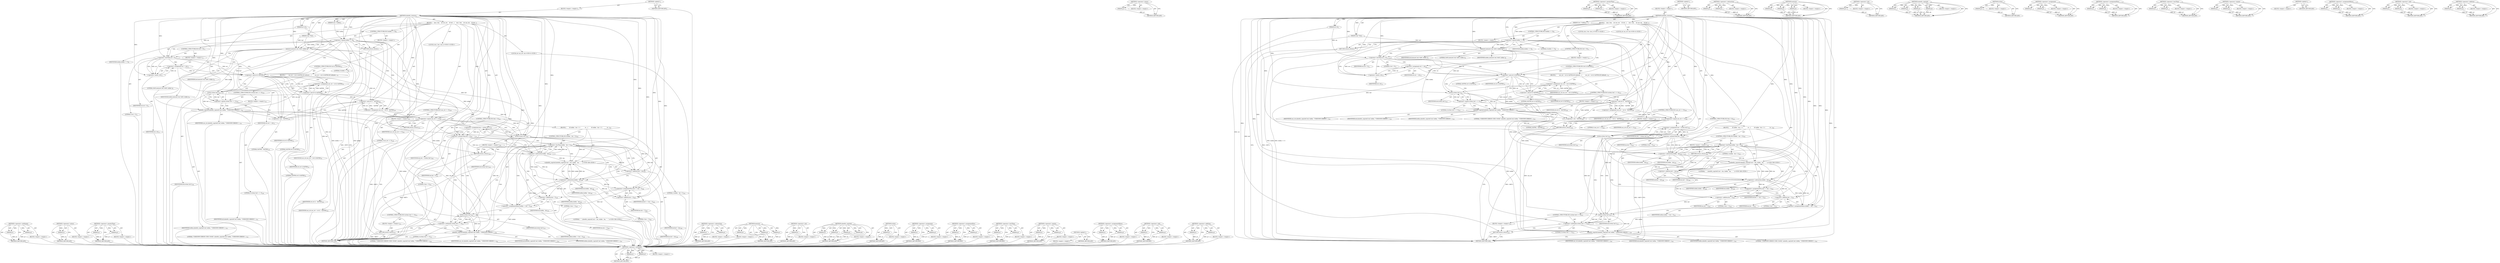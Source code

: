 digraph "&lt;operator&gt;.addition" {
vulnerable_209 [label=<(METHOD,&lt;operator&gt;.notEquals)>];
vulnerable_210 [label=<(PARAM,p1)>];
vulnerable_211 [label=<(PARAM,p2)>];
vulnerable_212 [label=<(BLOCK,&lt;empty&gt;,&lt;empty&gt;)>];
vulnerable_213 [label=<(METHOD_RETURN,ANY)>];
vulnerable_160 [label=<(METHOD,&lt;operator&gt;.minus)>];
vulnerable_161 [label=<(PARAM,p1)>];
vulnerable_162 [label=<(BLOCK,&lt;empty&gt;,&lt;empty&gt;)>];
vulnerable_163 [label=<(METHOD_RETURN,ANY)>];
vulnerable_184 [label=<(METHOD,&lt;operator&gt;.greaterThan)>];
vulnerable_185 [label=<(PARAM,p1)>];
vulnerable_186 [label=<(PARAM,p2)>];
vulnerable_187 [label=<(BLOCK,&lt;empty&gt;,&lt;empty&gt;)>];
vulnerable_188 [label=<(METHOD_RETURN,ANY)>];
vulnerable_6 [label=<(METHOD,&lt;global&gt;)<SUB>1</SUB>>];
vulnerable_7 [label=<(BLOCK,&lt;empty&gt;,&lt;empty&gt;)<SUB>1</SUB>>];
vulnerable_8 [label=<(METHOD,mbedtls_strerror)<SUB>1</SUB>>];
vulnerable_9 [label=<(PARAM,int ret)<SUB>1</SUB>>];
vulnerable_10 [label=<(PARAM,char *buf)<SUB>1</SUB>>];
vulnerable_11 [label=<(PARAM,size_t buflen)<SUB>1</SUB>>];
vulnerable_12 [label=<(BLOCK,{
    size_t len;
    int use_ret;

    if( buf...,{
    size_t len;
    int use_ret;

    if( buf...)<SUB>2</SUB>>];
vulnerable_13 [label="<(LOCAL,size_t len: size_t)<SUB>3</SUB>>"];
vulnerable_14 [label="<(LOCAL,int use_ret: int)<SUB>4</SUB>>"];
vulnerable_15 [label=<(CONTROL_STRUCTURE,IF,if (buflen == 0))<SUB>6</SUB>>];
vulnerable_16 [label=<(&lt;operator&gt;.equals,buflen == 0)<SUB>6</SUB>>];
vulnerable_17 [label=<(IDENTIFIER,buflen,buflen == 0)<SUB>6</SUB>>];
vulnerable_18 [label=<(LITERAL,0,buflen == 0)<SUB>6</SUB>>];
vulnerable_19 [label=<(BLOCK,&lt;empty&gt;,&lt;empty&gt;)<SUB>7</SUB>>];
vulnerable_20 [label=<(RETURN,return;,return;)<SUB>7</SUB>>];
vulnerable_21 [label=<(memset,memset( buf, 0x00, buflen ))<SUB>9</SUB>>];
vulnerable_22 [label=<(IDENTIFIER,buf,memset( buf, 0x00, buflen ))<SUB>9</SUB>>];
vulnerable_23 [label=<(LITERAL,0x00,memset( buf, 0x00, buflen ))<SUB>9</SUB>>];
vulnerable_24 [label=<(IDENTIFIER,buflen,memset( buf, 0x00, buflen ))<SUB>9</SUB>>];
vulnerable_25 [label=<(CONTROL_STRUCTURE,IF,if (ret &lt; 0))<SUB>11</SUB>>];
vulnerable_26 [label=<(&lt;operator&gt;.lessThan,ret &lt; 0)<SUB>11</SUB>>];
vulnerable_27 [label=<(IDENTIFIER,ret,ret &lt; 0)<SUB>11</SUB>>];
vulnerable_28 [label=<(LITERAL,0,ret &lt; 0)<SUB>11</SUB>>];
vulnerable_29 [label=<(BLOCK,&lt;empty&gt;,&lt;empty&gt;)<SUB>12</SUB>>];
vulnerable_30 [label=<(&lt;operator&gt;.assignment,ret = -ret)<SUB>12</SUB>>];
vulnerable_31 [label=<(IDENTIFIER,ret,ret = -ret)<SUB>12</SUB>>];
vulnerable_32 [label=<(&lt;operator&gt;.minus,-ret)<SUB>12</SUB>>];
vulnerable_33 [label=<(IDENTIFIER,ret,-ret)<SUB>12</SUB>>];
vulnerable_34 [label=<(CONTROL_STRUCTURE,IF,if (ret &amp; 0xFF80))<SUB>14</SUB>>];
vulnerable_35 [label=<(&lt;operator&gt;.and,ret &amp; 0xFF80)<SUB>14</SUB>>];
vulnerable_36 [label=<(IDENTIFIER,ret,ret &amp; 0xFF80)<SUB>14</SUB>>];
vulnerable_37 [label=<(LITERAL,0xFF80,ret &amp; 0xFF80)<SUB>14</SUB>>];
vulnerable_38 [label=<(BLOCK,{
        use_ret = ret &amp; 0xFF80;

#if defined(...,{
        use_ret = ret &amp; 0xFF80;

#if defined(...)<SUB>15</SUB>>];
vulnerable_39 [label=<(&lt;operator&gt;.assignment,use_ret = ret &amp; 0xFF80)<SUB>16</SUB>>];
vulnerable_40 [label=<(IDENTIFIER,use_ret,use_ret = ret &amp; 0xFF80)<SUB>16</SUB>>];
vulnerable_41 [label=<(&lt;operator&gt;.and,ret &amp; 0xFF80)<SUB>16</SUB>>];
vulnerable_42 [label=<(IDENTIFIER,ret,ret &amp; 0xFF80)<SUB>16</SUB>>];
vulnerable_43 [label=<(LITERAL,0xFF80,ret &amp; 0xFF80)<SUB>16</SUB>>];
vulnerable_44 [label=<(CONTROL_STRUCTURE,IF,if (strlen( buf ) == 0))<SUB>330</SUB>>];
vulnerable_45 [label=<(&lt;operator&gt;.equals,strlen( buf ) == 0)<SUB>330</SUB>>];
vulnerable_46 [label=<(strlen,strlen( buf ))<SUB>330</SUB>>];
vulnerable_47 [label=<(IDENTIFIER,buf,strlen( buf ))<SUB>330</SUB>>];
vulnerable_48 [label=<(LITERAL,0,strlen( buf ) == 0)<SUB>330</SUB>>];
vulnerable_49 [label=<(BLOCK,&lt;empty&gt;,&lt;empty&gt;)<SUB>331</SUB>>];
vulnerable_50 [label=<(mbedtls_snprintf,mbedtls_snprintf( buf, buflen, &quot;UNKNOWN ERROR C...)<SUB>331</SUB>>];
vulnerable_51 [label=<(IDENTIFIER,buf,mbedtls_snprintf( buf, buflen, &quot;UNKNOWN ERROR C...)<SUB>331</SUB>>];
vulnerable_52 [label=<(IDENTIFIER,buflen,mbedtls_snprintf( buf, buflen, &quot;UNKNOWN ERROR C...)<SUB>331</SUB>>];
vulnerable_53 [label=<(LITERAL,&quot;UNKNOWN ERROR CODE (%04X)&quot;,mbedtls_snprintf( buf, buflen, &quot;UNKNOWN ERROR C...)<SUB>331</SUB>>];
vulnerable_54 [label=<(IDENTIFIER,use_ret,mbedtls_snprintf( buf, buflen, &quot;UNKNOWN ERROR C...)<SUB>331</SUB>>];
vulnerable_55 [label=<(&lt;operator&gt;.assignment,use_ret = ret &amp; ~0xFF80)<SUB>334</SUB>>];
vulnerable_56 [label=<(IDENTIFIER,use_ret,use_ret = ret &amp; ~0xFF80)<SUB>334</SUB>>];
vulnerable_57 [label=<(&lt;operator&gt;.and,ret &amp; ~0xFF80)<SUB>334</SUB>>];
vulnerable_58 [label=<(IDENTIFIER,ret,ret &amp; ~0xFF80)<SUB>334</SUB>>];
vulnerable_59 [label=<(&lt;operator&gt;.not,~0xFF80)<SUB>334</SUB>>];
vulnerable_60 [label=<(LITERAL,0xFF80,~0xFF80)<SUB>334</SUB>>];
vulnerable_61 [label=<(CONTROL_STRUCTURE,IF,if (use_ret == 0))<SUB>336</SUB>>];
vulnerable_62 [label=<(&lt;operator&gt;.equals,use_ret == 0)<SUB>336</SUB>>];
vulnerable_63 [label=<(IDENTIFIER,use_ret,use_ret == 0)<SUB>336</SUB>>];
vulnerable_64 [label=<(LITERAL,0,use_ret == 0)<SUB>336</SUB>>];
vulnerable_65 [label=<(BLOCK,&lt;empty&gt;,&lt;empty&gt;)<SUB>337</SUB>>];
vulnerable_66 [label=<(RETURN,return;,return;)<SUB>337</SUB>>];
vulnerable_67 [label=<(&lt;operator&gt;.assignment,len = strlen( buf ))<SUB>339</SUB>>];
vulnerable_68 [label=<(IDENTIFIER,len,len = strlen( buf ))<SUB>339</SUB>>];
vulnerable_69 [label=<(strlen,strlen( buf ))<SUB>339</SUB>>];
vulnerable_70 [label=<(IDENTIFIER,buf,strlen( buf ))<SUB>339</SUB>>];
vulnerable_71 [label=<(CONTROL_STRUCTURE,IF,if (len &gt; 0))<SUB>341</SUB>>];
vulnerable_72 [label=<(&lt;operator&gt;.greaterThan,len &gt; 0)<SUB>341</SUB>>];
vulnerable_73 [label=<(IDENTIFIER,len,len &gt; 0)<SUB>341</SUB>>];
vulnerable_74 [label=<(LITERAL,0,len &gt; 0)<SUB>341</SUB>>];
vulnerable_75 [label=<(BLOCK,{
        if( buflen - len &lt; 5 )
            re...,{
        if( buflen - len &lt; 5 )
            re...)<SUB>342</SUB>>];
vulnerable_76 [label=<(CONTROL_STRUCTURE,IF,if (buflen - len &lt; 5))<SUB>343</SUB>>];
vulnerable_77 [label=<(&lt;operator&gt;.lessThan,buflen - len &lt; 5)<SUB>343</SUB>>];
vulnerable_78 [label=<(&lt;operator&gt;.subtraction,buflen - len)<SUB>343</SUB>>];
vulnerable_79 [label=<(IDENTIFIER,buflen,buflen - len)<SUB>343</SUB>>];
vulnerable_80 [label=<(IDENTIFIER,len,buflen - len)<SUB>343</SUB>>];
vulnerable_81 [label=<(LITERAL,5,buflen - len &lt; 5)<SUB>343</SUB>>];
vulnerable_82 [label=<(BLOCK,&lt;empty&gt;,&lt;empty&gt;)<SUB>344</SUB>>];
vulnerable_83 [label=<(RETURN,return;,return;)<SUB>344</SUB>>];
vulnerable_84 [label="<(mbedtls_snprintf,mbedtls_snprintf( buf + len, buflen - len, &quot; : &quot; ))<SUB>346</SUB>>"];
vulnerable_85 [label=<(&lt;operator&gt;.addition,buf + len)<SUB>346</SUB>>];
vulnerable_86 [label=<(IDENTIFIER,buf,buf + len)<SUB>346</SUB>>];
vulnerable_87 [label=<(IDENTIFIER,len,buf + len)<SUB>346</SUB>>];
vulnerable_88 [label=<(&lt;operator&gt;.subtraction,buflen - len)<SUB>346</SUB>>];
vulnerable_89 [label=<(IDENTIFIER,buflen,buflen - len)<SUB>346</SUB>>];
vulnerable_90 [label=<(IDENTIFIER,len,buflen - len)<SUB>346</SUB>>];
vulnerable_91 [label="<(LITERAL,&quot; : &quot;,mbedtls_snprintf( buf + len, buflen - len, &quot; : &quot; ))<SUB>346</SUB>>"];
vulnerable_92 [label=<(&lt;operator&gt;.assignmentPlus,buf += len + 3)<SUB>348</SUB>>];
vulnerable_93 [label=<(IDENTIFIER,buf,buf += len + 3)<SUB>348</SUB>>];
vulnerable_94 [label=<(&lt;operator&gt;.addition,len + 3)<SUB>348</SUB>>];
vulnerable_95 [label=<(IDENTIFIER,len,len + 3)<SUB>348</SUB>>];
vulnerable_96 [label=<(LITERAL,3,len + 3)<SUB>348</SUB>>];
vulnerable_97 [label=<(&lt;operator&gt;.assignmentMinus,buflen -= len + 3)<SUB>349</SUB>>];
vulnerable_98 [label=<(IDENTIFIER,buflen,buflen -= len + 3)<SUB>349</SUB>>];
vulnerable_99 [label=<(&lt;operator&gt;.addition,len + 3)<SUB>349</SUB>>];
vulnerable_100 [label=<(IDENTIFIER,len,len + 3)<SUB>349</SUB>>];
vulnerable_101 [label=<(LITERAL,3,len + 3)<SUB>349</SUB>>];
vulnerable_102 [label=<(CONTROL_STRUCTURE,IF,if (strlen( buf ) != 0))<SUB>521</SUB>>];
vulnerable_103 [label=<(&lt;operator&gt;.notEquals,strlen( buf ) != 0)<SUB>521</SUB>>];
vulnerable_104 [label=<(strlen,strlen( buf ))<SUB>521</SUB>>];
vulnerable_105 [label=<(IDENTIFIER,buf,strlen( buf ))<SUB>521</SUB>>];
vulnerable_106 [label=<(LITERAL,0,strlen( buf ) != 0)<SUB>521</SUB>>];
vulnerable_107 [label=<(BLOCK,&lt;empty&gt;,&lt;empty&gt;)<SUB>522</SUB>>];
vulnerable_108 [label=<(RETURN,return;,return;)<SUB>522</SUB>>];
vulnerable_109 [label=<(mbedtls_snprintf,mbedtls_snprintf( buf, buflen, &quot;UNKNOWN ERROR C...)<SUB>524</SUB>>];
vulnerable_110 [label=<(IDENTIFIER,buf,mbedtls_snprintf( buf, buflen, &quot;UNKNOWN ERROR C...)<SUB>524</SUB>>];
vulnerable_111 [label=<(IDENTIFIER,buflen,mbedtls_snprintf( buf, buflen, &quot;UNKNOWN ERROR C...)<SUB>524</SUB>>];
vulnerable_112 [label=<(LITERAL,&quot;UNKNOWN ERROR CODE (%04X)&quot;,mbedtls_snprintf( buf, buflen, &quot;UNKNOWN ERROR C...)<SUB>524</SUB>>];
vulnerable_113 [label=<(IDENTIFIER,use_ret,mbedtls_snprintf( buf, buflen, &quot;UNKNOWN ERROR C...)<SUB>524</SUB>>];
vulnerable_114 [label=<(METHOD_RETURN,void)<SUB>1</SUB>>];
vulnerable_116 [label=<(METHOD_RETURN,ANY)<SUB>1</SUB>>];
vulnerable_189 [label=<(METHOD,&lt;operator&gt;.subtraction)>];
vulnerable_190 [label=<(PARAM,p1)>];
vulnerable_191 [label=<(PARAM,p2)>];
vulnerable_192 [label=<(BLOCK,&lt;empty&gt;,&lt;empty&gt;)>];
vulnerable_193 [label=<(METHOD_RETURN,ANY)>];
vulnerable_144 [label=<(METHOD,memset)>];
vulnerable_145 [label=<(PARAM,p1)>];
vulnerable_146 [label=<(PARAM,p2)>];
vulnerable_147 [label=<(PARAM,p3)>];
vulnerable_148 [label=<(BLOCK,&lt;empty&gt;,&lt;empty&gt;)>];
vulnerable_149 [label=<(METHOD_RETURN,ANY)>];
vulnerable_180 [label=<(METHOD,&lt;operator&gt;.not)>];
vulnerable_181 [label=<(PARAM,p1)>];
vulnerable_182 [label=<(BLOCK,&lt;empty&gt;,&lt;empty&gt;)>];
vulnerable_183 [label=<(METHOD_RETURN,ANY)>];
vulnerable_173 [label=<(METHOD,mbedtls_snprintf)>];
vulnerable_174 [label=<(PARAM,p1)>];
vulnerable_175 [label=<(PARAM,p2)>];
vulnerable_176 [label=<(PARAM,p3)>];
vulnerable_177 [label=<(PARAM,p4)>];
vulnerable_178 [label=<(BLOCK,&lt;empty&gt;,&lt;empty&gt;)>];
vulnerable_179 [label=<(METHOD_RETURN,ANY)>];
vulnerable_169 [label=<(METHOD,strlen)>];
vulnerable_170 [label=<(PARAM,p1)>];
vulnerable_171 [label=<(BLOCK,&lt;empty&gt;,&lt;empty&gt;)>];
vulnerable_172 [label=<(METHOD_RETURN,ANY)>];
vulnerable_155 [label=<(METHOD,&lt;operator&gt;.assignment)>];
vulnerable_156 [label=<(PARAM,p1)>];
vulnerable_157 [label=<(PARAM,p2)>];
vulnerable_158 [label=<(BLOCK,&lt;empty&gt;,&lt;empty&gt;)>];
vulnerable_159 [label=<(METHOD_RETURN,ANY)>];
vulnerable_199 [label=<(METHOD,&lt;operator&gt;.assignmentPlus)>];
vulnerable_200 [label=<(PARAM,p1)>];
vulnerable_201 [label=<(PARAM,p2)>];
vulnerable_202 [label=<(BLOCK,&lt;empty&gt;,&lt;empty&gt;)>];
vulnerable_203 [label=<(METHOD_RETURN,ANY)>];
vulnerable_150 [label=<(METHOD,&lt;operator&gt;.lessThan)>];
vulnerable_151 [label=<(PARAM,p1)>];
vulnerable_152 [label=<(PARAM,p2)>];
vulnerable_153 [label=<(BLOCK,&lt;empty&gt;,&lt;empty&gt;)>];
vulnerable_154 [label=<(METHOD_RETURN,ANY)>];
vulnerable_139 [label=<(METHOD,&lt;operator&gt;.equals)>];
vulnerable_140 [label=<(PARAM,p1)>];
vulnerable_141 [label=<(PARAM,p2)>];
vulnerable_142 [label=<(BLOCK,&lt;empty&gt;,&lt;empty&gt;)>];
vulnerable_143 [label=<(METHOD_RETURN,ANY)>];
vulnerable_133 [label=<(METHOD,&lt;global&gt;)<SUB>1</SUB>>];
vulnerable_134 [label=<(BLOCK,&lt;empty&gt;,&lt;empty&gt;)>];
vulnerable_135 [label=<(METHOD_RETURN,ANY)>];
vulnerable_204 [label=<(METHOD,&lt;operator&gt;.assignmentMinus)>];
vulnerable_205 [label=<(PARAM,p1)>];
vulnerable_206 [label=<(PARAM,p2)>];
vulnerable_207 [label=<(BLOCK,&lt;empty&gt;,&lt;empty&gt;)>];
vulnerable_208 [label=<(METHOD_RETURN,ANY)>];
vulnerable_164 [label=<(METHOD,&lt;operator&gt;.and)>];
vulnerable_165 [label=<(PARAM,p1)>];
vulnerable_166 [label=<(PARAM,p2)>];
vulnerable_167 [label=<(BLOCK,&lt;empty&gt;,&lt;empty&gt;)>];
vulnerable_168 [label=<(METHOD_RETURN,ANY)>];
vulnerable_194 [label=<(METHOD,&lt;operator&gt;.addition)>];
vulnerable_195 [label=<(PARAM,p1)>];
vulnerable_196 [label=<(PARAM,p2)>];
vulnerable_197 [label=<(BLOCK,&lt;empty&gt;,&lt;empty&gt;)>];
vulnerable_198 [label=<(METHOD_RETURN,ANY)>];
fixed_209 [label=<(METHOD,&lt;operator&gt;.notEquals)>];
fixed_210 [label=<(PARAM,p1)>];
fixed_211 [label=<(PARAM,p2)>];
fixed_212 [label=<(BLOCK,&lt;empty&gt;,&lt;empty&gt;)>];
fixed_213 [label=<(METHOD_RETURN,ANY)>];
fixed_160 [label=<(METHOD,&lt;operator&gt;.minus)>];
fixed_161 [label=<(PARAM,p1)>];
fixed_162 [label=<(BLOCK,&lt;empty&gt;,&lt;empty&gt;)>];
fixed_163 [label=<(METHOD_RETURN,ANY)>];
fixed_184 [label=<(METHOD,&lt;operator&gt;.greaterThan)>];
fixed_185 [label=<(PARAM,p1)>];
fixed_186 [label=<(PARAM,p2)>];
fixed_187 [label=<(BLOCK,&lt;empty&gt;,&lt;empty&gt;)>];
fixed_188 [label=<(METHOD_RETURN,ANY)>];
fixed_6 [label=<(METHOD,&lt;global&gt;)<SUB>1</SUB>>];
fixed_7 [label=<(BLOCK,&lt;empty&gt;,&lt;empty&gt;)<SUB>1</SUB>>];
fixed_8 [label=<(METHOD,mbedtls_strerror)<SUB>1</SUB>>];
fixed_9 [label=<(PARAM,int ret)<SUB>1</SUB>>];
fixed_10 [label=<(PARAM,char *buf)<SUB>1</SUB>>];
fixed_11 [label=<(PARAM,size_t buflen)<SUB>1</SUB>>];
fixed_12 [label=<(BLOCK,{
    size_t len;
    int use_ret;

    if( buf...,{
    size_t len;
    int use_ret;

    if( buf...)<SUB>2</SUB>>];
fixed_13 [label="<(LOCAL,size_t len: size_t)<SUB>3</SUB>>"];
fixed_14 [label="<(LOCAL,int use_ret: int)<SUB>4</SUB>>"];
fixed_15 [label=<(CONTROL_STRUCTURE,IF,if (buflen == 0))<SUB>6</SUB>>];
fixed_16 [label=<(&lt;operator&gt;.equals,buflen == 0)<SUB>6</SUB>>];
fixed_17 [label=<(IDENTIFIER,buflen,buflen == 0)<SUB>6</SUB>>];
fixed_18 [label=<(LITERAL,0,buflen == 0)<SUB>6</SUB>>];
fixed_19 [label=<(BLOCK,&lt;empty&gt;,&lt;empty&gt;)<SUB>7</SUB>>];
fixed_20 [label=<(RETURN,return;,return;)<SUB>7</SUB>>];
fixed_21 [label=<(memset,memset( buf, 0x00, buflen ))<SUB>9</SUB>>];
fixed_22 [label=<(IDENTIFIER,buf,memset( buf, 0x00, buflen ))<SUB>9</SUB>>];
fixed_23 [label=<(LITERAL,0x00,memset( buf, 0x00, buflen ))<SUB>9</SUB>>];
fixed_24 [label=<(IDENTIFIER,buflen,memset( buf, 0x00, buflen ))<SUB>9</SUB>>];
fixed_25 [label=<(CONTROL_STRUCTURE,IF,if (ret &lt; 0))<SUB>11</SUB>>];
fixed_26 [label=<(&lt;operator&gt;.lessThan,ret &lt; 0)<SUB>11</SUB>>];
fixed_27 [label=<(IDENTIFIER,ret,ret &lt; 0)<SUB>11</SUB>>];
fixed_28 [label=<(LITERAL,0,ret &lt; 0)<SUB>11</SUB>>];
fixed_29 [label=<(BLOCK,&lt;empty&gt;,&lt;empty&gt;)<SUB>12</SUB>>];
fixed_30 [label=<(&lt;operator&gt;.assignment,ret = -ret)<SUB>12</SUB>>];
fixed_31 [label=<(IDENTIFIER,ret,ret = -ret)<SUB>12</SUB>>];
fixed_32 [label=<(&lt;operator&gt;.minus,-ret)<SUB>12</SUB>>];
fixed_33 [label=<(IDENTIFIER,ret,-ret)<SUB>12</SUB>>];
fixed_34 [label=<(CONTROL_STRUCTURE,IF,if (ret &amp; 0xFF80))<SUB>14</SUB>>];
fixed_35 [label=<(&lt;operator&gt;.and,ret &amp; 0xFF80)<SUB>14</SUB>>];
fixed_36 [label=<(IDENTIFIER,ret,ret &amp; 0xFF80)<SUB>14</SUB>>];
fixed_37 [label=<(LITERAL,0xFF80,ret &amp; 0xFF80)<SUB>14</SUB>>];
fixed_38 [label=<(BLOCK,{
        use_ret = ret &amp; 0xFF80;

#if defined(...,{
        use_ret = ret &amp; 0xFF80;

#if defined(...)<SUB>15</SUB>>];
fixed_39 [label=<(&lt;operator&gt;.assignment,use_ret = ret &amp; 0xFF80)<SUB>16</SUB>>];
fixed_40 [label=<(IDENTIFIER,use_ret,use_ret = ret &amp; 0xFF80)<SUB>16</SUB>>];
fixed_41 [label=<(&lt;operator&gt;.and,ret &amp; 0xFF80)<SUB>16</SUB>>];
fixed_42 [label=<(IDENTIFIER,ret,ret &amp; 0xFF80)<SUB>16</SUB>>];
fixed_43 [label=<(LITERAL,0xFF80,ret &amp; 0xFF80)<SUB>16</SUB>>];
fixed_44 [label=<(CONTROL_STRUCTURE,IF,if (strlen( buf ) == 0))<SUB>332</SUB>>];
fixed_45 [label=<(&lt;operator&gt;.equals,strlen( buf ) == 0)<SUB>332</SUB>>];
fixed_46 [label=<(strlen,strlen( buf ))<SUB>332</SUB>>];
fixed_47 [label=<(IDENTIFIER,buf,strlen( buf ))<SUB>332</SUB>>];
fixed_48 [label=<(LITERAL,0,strlen( buf ) == 0)<SUB>332</SUB>>];
fixed_49 [label=<(BLOCK,&lt;empty&gt;,&lt;empty&gt;)<SUB>333</SUB>>];
fixed_50 [label=<(mbedtls_snprintf,mbedtls_snprintf( buf, buflen, &quot;UNKNOWN ERROR C...)<SUB>333</SUB>>];
fixed_51 [label=<(IDENTIFIER,buf,mbedtls_snprintf( buf, buflen, &quot;UNKNOWN ERROR C...)<SUB>333</SUB>>];
fixed_52 [label=<(IDENTIFIER,buflen,mbedtls_snprintf( buf, buflen, &quot;UNKNOWN ERROR C...)<SUB>333</SUB>>];
fixed_53 [label=<(LITERAL,&quot;UNKNOWN ERROR CODE (%04X)&quot;,mbedtls_snprintf( buf, buflen, &quot;UNKNOWN ERROR C...)<SUB>333</SUB>>];
fixed_54 [label=<(IDENTIFIER,use_ret,mbedtls_snprintf( buf, buflen, &quot;UNKNOWN ERROR C...)<SUB>333</SUB>>];
fixed_55 [label=<(&lt;operator&gt;.assignment,use_ret = ret &amp; ~0xFF80)<SUB>336</SUB>>];
fixed_56 [label=<(IDENTIFIER,use_ret,use_ret = ret &amp; ~0xFF80)<SUB>336</SUB>>];
fixed_57 [label=<(&lt;operator&gt;.and,ret &amp; ~0xFF80)<SUB>336</SUB>>];
fixed_58 [label=<(IDENTIFIER,ret,ret &amp; ~0xFF80)<SUB>336</SUB>>];
fixed_59 [label=<(&lt;operator&gt;.not,~0xFF80)<SUB>336</SUB>>];
fixed_60 [label=<(LITERAL,0xFF80,~0xFF80)<SUB>336</SUB>>];
fixed_61 [label=<(CONTROL_STRUCTURE,IF,if (use_ret == 0))<SUB>338</SUB>>];
fixed_62 [label=<(&lt;operator&gt;.equals,use_ret == 0)<SUB>338</SUB>>];
fixed_63 [label=<(IDENTIFIER,use_ret,use_ret == 0)<SUB>338</SUB>>];
fixed_64 [label=<(LITERAL,0,use_ret == 0)<SUB>338</SUB>>];
fixed_65 [label=<(BLOCK,&lt;empty&gt;,&lt;empty&gt;)<SUB>339</SUB>>];
fixed_66 [label=<(RETURN,return;,return;)<SUB>339</SUB>>];
fixed_67 [label=<(&lt;operator&gt;.assignment,len = strlen( buf ))<SUB>341</SUB>>];
fixed_68 [label=<(IDENTIFIER,len,len = strlen( buf ))<SUB>341</SUB>>];
fixed_69 [label=<(strlen,strlen( buf ))<SUB>341</SUB>>];
fixed_70 [label=<(IDENTIFIER,buf,strlen( buf ))<SUB>341</SUB>>];
fixed_71 [label=<(CONTROL_STRUCTURE,IF,if (len &gt; 0))<SUB>343</SUB>>];
fixed_72 [label=<(&lt;operator&gt;.greaterThan,len &gt; 0)<SUB>343</SUB>>];
fixed_73 [label=<(IDENTIFIER,len,len &gt; 0)<SUB>343</SUB>>];
fixed_74 [label=<(LITERAL,0,len &gt; 0)<SUB>343</SUB>>];
fixed_75 [label=<(BLOCK,{
        if( buflen - len &lt; 5 )
            re...,{
        if( buflen - len &lt; 5 )
            re...)<SUB>344</SUB>>];
fixed_76 [label=<(CONTROL_STRUCTURE,IF,if (buflen - len &lt; 5))<SUB>345</SUB>>];
fixed_77 [label=<(&lt;operator&gt;.lessThan,buflen - len &lt; 5)<SUB>345</SUB>>];
fixed_78 [label=<(&lt;operator&gt;.subtraction,buflen - len)<SUB>345</SUB>>];
fixed_79 [label=<(IDENTIFIER,buflen,buflen - len)<SUB>345</SUB>>];
fixed_80 [label=<(IDENTIFIER,len,buflen - len)<SUB>345</SUB>>];
fixed_81 [label=<(LITERAL,5,buflen - len &lt; 5)<SUB>345</SUB>>];
fixed_82 [label=<(BLOCK,&lt;empty&gt;,&lt;empty&gt;)<SUB>346</SUB>>];
fixed_83 [label=<(RETURN,return;,return;)<SUB>346</SUB>>];
fixed_84 [label="<(mbedtls_snprintf,mbedtls_snprintf( buf + len, buflen - len, &quot; : &quot; ))<SUB>348</SUB>>"];
fixed_85 [label=<(&lt;operator&gt;.addition,buf + len)<SUB>348</SUB>>];
fixed_86 [label=<(IDENTIFIER,buf,buf + len)<SUB>348</SUB>>];
fixed_87 [label=<(IDENTIFIER,len,buf + len)<SUB>348</SUB>>];
fixed_88 [label=<(&lt;operator&gt;.subtraction,buflen - len)<SUB>348</SUB>>];
fixed_89 [label=<(IDENTIFIER,buflen,buflen - len)<SUB>348</SUB>>];
fixed_90 [label=<(IDENTIFIER,len,buflen - len)<SUB>348</SUB>>];
fixed_91 [label="<(LITERAL,&quot; : &quot;,mbedtls_snprintf( buf + len, buflen - len, &quot; : &quot; ))<SUB>348</SUB>>"];
fixed_92 [label=<(&lt;operator&gt;.assignmentPlus,buf += len + 3)<SUB>350</SUB>>];
fixed_93 [label=<(IDENTIFIER,buf,buf += len + 3)<SUB>350</SUB>>];
fixed_94 [label=<(&lt;operator&gt;.addition,len + 3)<SUB>350</SUB>>];
fixed_95 [label=<(IDENTIFIER,len,len + 3)<SUB>350</SUB>>];
fixed_96 [label=<(LITERAL,3,len + 3)<SUB>350</SUB>>];
fixed_97 [label=<(&lt;operator&gt;.assignmentMinus,buflen -= len + 3)<SUB>351</SUB>>];
fixed_98 [label=<(IDENTIFIER,buflen,buflen -= len + 3)<SUB>351</SUB>>];
fixed_99 [label=<(&lt;operator&gt;.addition,len + 3)<SUB>351</SUB>>];
fixed_100 [label=<(IDENTIFIER,len,len + 3)<SUB>351</SUB>>];
fixed_101 [label=<(LITERAL,3,len + 3)<SUB>351</SUB>>];
fixed_102 [label=<(CONTROL_STRUCTURE,IF,if (strlen( buf ) != 0))<SUB>523</SUB>>];
fixed_103 [label=<(&lt;operator&gt;.notEquals,strlen( buf ) != 0)<SUB>523</SUB>>];
fixed_104 [label=<(strlen,strlen( buf ))<SUB>523</SUB>>];
fixed_105 [label=<(IDENTIFIER,buf,strlen( buf ))<SUB>523</SUB>>];
fixed_106 [label=<(LITERAL,0,strlen( buf ) != 0)<SUB>523</SUB>>];
fixed_107 [label=<(BLOCK,&lt;empty&gt;,&lt;empty&gt;)<SUB>524</SUB>>];
fixed_108 [label=<(RETURN,return;,return;)<SUB>524</SUB>>];
fixed_109 [label=<(mbedtls_snprintf,mbedtls_snprintf( buf, buflen, &quot;UNKNOWN ERROR C...)<SUB>526</SUB>>];
fixed_110 [label=<(IDENTIFIER,buf,mbedtls_snprintf( buf, buflen, &quot;UNKNOWN ERROR C...)<SUB>526</SUB>>];
fixed_111 [label=<(IDENTIFIER,buflen,mbedtls_snprintf( buf, buflen, &quot;UNKNOWN ERROR C...)<SUB>526</SUB>>];
fixed_112 [label=<(LITERAL,&quot;UNKNOWN ERROR CODE (%04X)&quot;,mbedtls_snprintf( buf, buflen, &quot;UNKNOWN ERROR C...)<SUB>526</SUB>>];
fixed_113 [label=<(IDENTIFIER,use_ret,mbedtls_snprintf( buf, buflen, &quot;UNKNOWN ERROR C...)<SUB>526</SUB>>];
fixed_114 [label=<(METHOD_RETURN,void)<SUB>1</SUB>>];
fixed_116 [label=<(METHOD_RETURN,ANY)<SUB>1</SUB>>];
fixed_189 [label=<(METHOD,&lt;operator&gt;.subtraction)>];
fixed_190 [label=<(PARAM,p1)>];
fixed_191 [label=<(PARAM,p2)>];
fixed_192 [label=<(BLOCK,&lt;empty&gt;,&lt;empty&gt;)>];
fixed_193 [label=<(METHOD_RETURN,ANY)>];
fixed_144 [label=<(METHOD,memset)>];
fixed_145 [label=<(PARAM,p1)>];
fixed_146 [label=<(PARAM,p2)>];
fixed_147 [label=<(PARAM,p3)>];
fixed_148 [label=<(BLOCK,&lt;empty&gt;,&lt;empty&gt;)>];
fixed_149 [label=<(METHOD_RETURN,ANY)>];
fixed_180 [label=<(METHOD,&lt;operator&gt;.not)>];
fixed_181 [label=<(PARAM,p1)>];
fixed_182 [label=<(BLOCK,&lt;empty&gt;,&lt;empty&gt;)>];
fixed_183 [label=<(METHOD_RETURN,ANY)>];
fixed_173 [label=<(METHOD,mbedtls_snprintf)>];
fixed_174 [label=<(PARAM,p1)>];
fixed_175 [label=<(PARAM,p2)>];
fixed_176 [label=<(PARAM,p3)>];
fixed_177 [label=<(PARAM,p4)>];
fixed_178 [label=<(BLOCK,&lt;empty&gt;,&lt;empty&gt;)>];
fixed_179 [label=<(METHOD_RETURN,ANY)>];
fixed_169 [label=<(METHOD,strlen)>];
fixed_170 [label=<(PARAM,p1)>];
fixed_171 [label=<(BLOCK,&lt;empty&gt;,&lt;empty&gt;)>];
fixed_172 [label=<(METHOD_RETURN,ANY)>];
fixed_155 [label=<(METHOD,&lt;operator&gt;.assignment)>];
fixed_156 [label=<(PARAM,p1)>];
fixed_157 [label=<(PARAM,p2)>];
fixed_158 [label=<(BLOCK,&lt;empty&gt;,&lt;empty&gt;)>];
fixed_159 [label=<(METHOD_RETURN,ANY)>];
fixed_199 [label=<(METHOD,&lt;operator&gt;.assignmentPlus)>];
fixed_200 [label=<(PARAM,p1)>];
fixed_201 [label=<(PARAM,p2)>];
fixed_202 [label=<(BLOCK,&lt;empty&gt;,&lt;empty&gt;)>];
fixed_203 [label=<(METHOD_RETURN,ANY)>];
fixed_150 [label=<(METHOD,&lt;operator&gt;.lessThan)>];
fixed_151 [label=<(PARAM,p1)>];
fixed_152 [label=<(PARAM,p2)>];
fixed_153 [label=<(BLOCK,&lt;empty&gt;,&lt;empty&gt;)>];
fixed_154 [label=<(METHOD_RETURN,ANY)>];
fixed_139 [label=<(METHOD,&lt;operator&gt;.equals)>];
fixed_140 [label=<(PARAM,p1)>];
fixed_141 [label=<(PARAM,p2)>];
fixed_142 [label=<(BLOCK,&lt;empty&gt;,&lt;empty&gt;)>];
fixed_143 [label=<(METHOD_RETURN,ANY)>];
fixed_133 [label=<(METHOD,&lt;global&gt;)<SUB>1</SUB>>];
fixed_134 [label=<(BLOCK,&lt;empty&gt;,&lt;empty&gt;)>];
fixed_135 [label=<(METHOD_RETURN,ANY)>];
fixed_204 [label=<(METHOD,&lt;operator&gt;.assignmentMinus)>];
fixed_205 [label=<(PARAM,p1)>];
fixed_206 [label=<(PARAM,p2)>];
fixed_207 [label=<(BLOCK,&lt;empty&gt;,&lt;empty&gt;)>];
fixed_208 [label=<(METHOD_RETURN,ANY)>];
fixed_164 [label=<(METHOD,&lt;operator&gt;.and)>];
fixed_165 [label=<(PARAM,p1)>];
fixed_166 [label=<(PARAM,p2)>];
fixed_167 [label=<(BLOCK,&lt;empty&gt;,&lt;empty&gt;)>];
fixed_168 [label=<(METHOD_RETURN,ANY)>];
fixed_194 [label=<(METHOD,&lt;operator&gt;.addition)>];
fixed_195 [label=<(PARAM,p1)>];
fixed_196 [label=<(PARAM,p2)>];
fixed_197 [label=<(BLOCK,&lt;empty&gt;,&lt;empty&gt;)>];
fixed_198 [label=<(METHOD_RETURN,ANY)>];
vulnerable_209 -> vulnerable_210  [key=0, label="AST: "];
vulnerable_209 -> vulnerable_210  [key=1, label="DDG: "];
vulnerable_209 -> vulnerable_212  [key=0, label="AST: "];
vulnerable_209 -> vulnerable_211  [key=0, label="AST: "];
vulnerable_209 -> vulnerable_211  [key=1, label="DDG: "];
vulnerable_209 -> vulnerable_213  [key=0, label="AST: "];
vulnerable_209 -> vulnerable_213  [key=1, label="CFG: "];
vulnerable_210 -> vulnerable_213  [key=0, label="DDG: p1"];
vulnerable_211 -> vulnerable_213  [key=0, label="DDG: p2"];
vulnerable_212 -> fixed_209  [key=0];
vulnerable_213 -> fixed_209  [key=0];
vulnerable_160 -> vulnerable_161  [key=0, label="AST: "];
vulnerable_160 -> vulnerable_161  [key=1, label="DDG: "];
vulnerable_160 -> vulnerable_162  [key=0, label="AST: "];
vulnerable_160 -> vulnerable_163  [key=0, label="AST: "];
vulnerable_160 -> vulnerable_163  [key=1, label="CFG: "];
vulnerable_161 -> vulnerable_163  [key=0, label="DDG: p1"];
vulnerable_162 -> fixed_209  [key=0];
vulnerable_163 -> fixed_209  [key=0];
vulnerable_184 -> vulnerable_185  [key=0, label="AST: "];
vulnerable_184 -> vulnerable_185  [key=1, label="DDG: "];
vulnerable_184 -> vulnerable_187  [key=0, label="AST: "];
vulnerable_184 -> vulnerable_186  [key=0, label="AST: "];
vulnerable_184 -> vulnerable_186  [key=1, label="DDG: "];
vulnerable_184 -> vulnerable_188  [key=0, label="AST: "];
vulnerable_184 -> vulnerable_188  [key=1, label="CFG: "];
vulnerable_185 -> vulnerable_188  [key=0, label="DDG: p1"];
vulnerable_186 -> vulnerable_188  [key=0, label="DDG: p2"];
vulnerable_187 -> fixed_209  [key=0];
vulnerable_188 -> fixed_209  [key=0];
vulnerable_6 -> vulnerable_7  [key=0, label="AST: "];
vulnerable_6 -> vulnerable_116  [key=0, label="AST: "];
vulnerable_6 -> vulnerable_116  [key=1, label="CFG: "];
vulnerable_7 -> vulnerable_8  [key=0, label="AST: "];
vulnerable_8 -> vulnerable_9  [key=0, label="AST: "];
vulnerable_8 -> vulnerable_9  [key=1, label="DDG: "];
vulnerable_8 -> vulnerable_10  [key=0, label="AST: "];
vulnerable_8 -> vulnerable_10  [key=1, label="DDG: "];
vulnerable_8 -> vulnerable_11  [key=0, label="AST: "];
vulnerable_8 -> vulnerable_11  [key=1, label="DDG: "];
vulnerable_8 -> vulnerable_12  [key=0, label="AST: "];
vulnerable_8 -> vulnerable_114  [key=0, label="AST: "];
vulnerable_8 -> vulnerable_16  [key=0, label="CFG: "];
vulnerable_8 -> vulnerable_16  [key=1, label="DDG: "];
vulnerable_8 -> vulnerable_21  [key=0, label="DDG: "];
vulnerable_8 -> vulnerable_109  [key=0, label="DDG: "];
vulnerable_8 -> vulnerable_20  [key=0, label="DDG: "];
vulnerable_8 -> vulnerable_26  [key=0, label="DDG: "];
vulnerable_8 -> vulnerable_35  [key=0, label="DDG: "];
vulnerable_8 -> vulnerable_57  [key=0, label="DDG: "];
vulnerable_8 -> vulnerable_62  [key=0, label="DDG: "];
vulnerable_8 -> vulnerable_66  [key=0, label="DDG: "];
vulnerable_8 -> vulnerable_69  [key=0, label="DDG: "];
vulnerable_8 -> vulnerable_72  [key=0, label="DDG: "];
vulnerable_8 -> vulnerable_92  [key=0, label="DDG: "];
vulnerable_8 -> vulnerable_97  [key=0, label="DDG: "];
vulnerable_8 -> vulnerable_103  [key=0, label="DDG: "];
vulnerable_8 -> vulnerable_108  [key=0, label="DDG: "];
vulnerable_8 -> vulnerable_59  [key=0, label="DDG: "];
vulnerable_8 -> vulnerable_84  [key=0, label="DDG: "];
vulnerable_8 -> vulnerable_104  [key=0, label="DDG: "];
vulnerable_8 -> vulnerable_32  [key=0, label="DDG: "];
vulnerable_8 -> vulnerable_41  [key=0, label="DDG: "];
vulnerable_8 -> vulnerable_45  [key=0, label="DDG: "];
vulnerable_8 -> vulnerable_77  [key=0, label="DDG: "];
vulnerable_8 -> vulnerable_83  [key=0, label="DDG: "];
vulnerable_8 -> vulnerable_85  [key=0, label="DDG: "];
vulnerable_8 -> vulnerable_88  [key=0, label="DDG: "];
vulnerable_8 -> vulnerable_94  [key=0, label="DDG: "];
vulnerable_8 -> vulnerable_99  [key=0, label="DDG: "];
vulnerable_8 -> vulnerable_46  [key=0, label="DDG: "];
vulnerable_8 -> vulnerable_50  [key=0, label="DDG: "];
vulnerable_8 -> vulnerable_78  [key=0, label="DDG: "];
vulnerable_9 -> vulnerable_114  [key=0, label="DDG: ret"];
vulnerable_9 -> vulnerable_26  [key=0, label="DDG: ret"];
vulnerable_10 -> vulnerable_114  [key=0, label="DDG: buf"];
vulnerable_10 -> vulnerable_21  [key=0, label="DDG: buf"];
vulnerable_11 -> vulnerable_16  [key=0, label="DDG: buflen"];
vulnerable_12 -> vulnerable_13  [key=0, label="AST: "];
vulnerable_12 -> vulnerable_14  [key=0, label="AST: "];
vulnerable_12 -> vulnerable_15  [key=0, label="AST: "];
vulnerable_12 -> vulnerable_21  [key=0, label="AST: "];
vulnerable_12 -> vulnerable_25  [key=0, label="AST: "];
vulnerable_12 -> vulnerable_34  [key=0, label="AST: "];
vulnerable_12 -> vulnerable_55  [key=0, label="AST: "];
vulnerable_12 -> vulnerable_61  [key=0, label="AST: "];
vulnerable_12 -> vulnerable_67  [key=0, label="AST: "];
vulnerable_12 -> vulnerable_71  [key=0, label="AST: "];
vulnerable_12 -> vulnerable_102  [key=0, label="AST: "];
vulnerable_12 -> vulnerable_109  [key=0, label="AST: "];
vulnerable_13 -> fixed_209  [key=0];
vulnerable_14 -> fixed_209  [key=0];
vulnerable_15 -> vulnerable_16  [key=0, label="AST: "];
vulnerable_15 -> vulnerable_19  [key=0, label="AST: "];
vulnerable_16 -> vulnerable_17  [key=0, label="AST: "];
vulnerable_16 -> vulnerable_18  [key=0, label="AST: "];
vulnerable_16 -> vulnerable_20  [key=0, label="CFG: "];
vulnerable_16 -> vulnerable_20  [key=1, label="CDG: "];
vulnerable_16 -> vulnerable_21  [key=0, label="CFG: "];
vulnerable_16 -> vulnerable_21  [key=1, label="DDG: buflen"];
vulnerable_16 -> vulnerable_21  [key=2, label="CDG: "];
vulnerable_16 -> vulnerable_114  [key=0, label="DDG: buflen"];
vulnerable_16 -> vulnerable_114  [key=1, label="DDG: buflen == 0"];
vulnerable_16 -> vulnerable_26  [key=0, label="CDG: "];
vulnerable_16 -> vulnerable_57  [key=0, label="CDG: "];
vulnerable_16 -> vulnerable_59  [key=0, label="CDG: "];
vulnerable_16 -> vulnerable_35  [key=0, label="CDG: "];
vulnerable_16 -> vulnerable_55  [key=0, label="CDG: "];
vulnerable_16 -> vulnerable_62  [key=0, label="CDG: "];
vulnerable_17 -> fixed_209  [key=0];
vulnerable_18 -> fixed_209  [key=0];
vulnerable_19 -> vulnerable_20  [key=0, label="AST: "];
vulnerable_20 -> vulnerable_114  [key=0, label="CFG: "];
vulnerable_20 -> vulnerable_114  [key=1, label="DDG: &lt;RET&gt;"];
vulnerable_21 -> vulnerable_22  [key=0, label="AST: "];
vulnerable_21 -> vulnerable_23  [key=0, label="AST: "];
vulnerable_21 -> vulnerable_24  [key=0, label="AST: "];
vulnerable_21 -> vulnerable_26  [key=0, label="CFG: "];
vulnerable_21 -> vulnerable_109  [key=0, label="DDG: buflen"];
vulnerable_21 -> vulnerable_69  [key=0, label="DDG: buf"];
vulnerable_21 -> vulnerable_46  [key=0, label="DDG: buf"];
vulnerable_21 -> vulnerable_50  [key=0, label="DDG: buflen"];
vulnerable_21 -> vulnerable_78  [key=0, label="DDG: buflen"];
vulnerable_22 -> fixed_209  [key=0];
vulnerable_23 -> fixed_209  [key=0];
vulnerable_24 -> fixed_209  [key=0];
vulnerable_25 -> vulnerable_26  [key=0, label="AST: "];
vulnerable_25 -> vulnerable_29  [key=0, label="AST: "];
vulnerable_26 -> vulnerable_27  [key=0, label="AST: "];
vulnerable_26 -> vulnerable_28  [key=0, label="AST: "];
vulnerable_26 -> vulnerable_32  [key=0, label="CFG: "];
vulnerable_26 -> vulnerable_32  [key=1, label="DDG: ret"];
vulnerable_26 -> vulnerable_32  [key=2, label="CDG: "];
vulnerable_26 -> vulnerable_35  [key=0, label="CFG: "];
vulnerable_26 -> vulnerable_35  [key=1, label="DDG: ret"];
vulnerable_26 -> vulnerable_30  [key=0, label="CDG: "];
vulnerable_27 -> fixed_209  [key=0];
vulnerable_28 -> fixed_209  [key=0];
vulnerable_29 -> vulnerable_30  [key=0, label="AST: "];
vulnerable_30 -> vulnerable_31  [key=0, label="AST: "];
vulnerable_30 -> vulnerable_32  [key=0, label="AST: "];
vulnerable_30 -> vulnerable_35  [key=0, label="CFG: "];
vulnerable_30 -> vulnerable_35  [key=1, label="DDG: ret"];
vulnerable_31 -> fixed_209  [key=0];
vulnerable_32 -> vulnerable_33  [key=0, label="AST: "];
vulnerable_32 -> vulnerable_30  [key=0, label="CFG: "];
vulnerable_32 -> vulnerable_30  [key=1, label="DDG: ret"];
vulnerable_33 -> fixed_209  [key=0];
vulnerable_34 -> vulnerable_35  [key=0, label="AST: "];
vulnerable_34 -> vulnerable_38  [key=0, label="AST: "];
vulnerable_35 -> vulnerable_36  [key=0, label="AST: "];
vulnerable_35 -> vulnerable_37  [key=0, label="AST: "];
vulnerable_35 -> vulnerable_41  [key=0, label="CFG: "];
vulnerable_35 -> vulnerable_41  [key=1, label="DDG: ret"];
vulnerable_35 -> vulnerable_41  [key=2, label="CDG: "];
vulnerable_35 -> vulnerable_59  [key=0, label="CFG: "];
vulnerable_35 -> vulnerable_57  [key=0, label="DDG: ret"];
vulnerable_35 -> vulnerable_46  [key=0, label="CDG: "];
vulnerable_35 -> vulnerable_45  [key=0, label="CDG: "];
vulnerable_35 -> vulnerable_39  [key=0, label="CDG: "];
vulnerable_36 -> fixed_209  [key=0];
vulnerable_37 -> fixed_209  [key=0];
vulnerable_38 -> vulnerable_39  [key=0, label="AST: "];
vulnerable_38 -> vulnerable_44  [key=0, label="AST: "];
vulnerable_39 -> vulnerable_40  [key=0, label="AST: "];
vulnerable_39 -> vulnerable_41  [key=0, label="AST: "];
vulnerable_39 -> vulnerable_46  [key=0, label="CFG: "];
vulnerable_39 -> vulnerable_50  [key=0, label="DDG: use_ret"];
vulnerable_40 -> fixed_209  [key=0];
vulnerable_41 -> vulnerable_42  [key=0, label="AST: "];
vulnerable_41 -> vulnerable_43  [key=0, label="AST: "];
vulnerable_41 -> vulnerable_39  [key=0, label="CFG: "];
vulnerable_41 -> vulnerable_39  [key=1, label="DDG: ret"];
vulnerable_41 -> vulnerable_39  [key=2, label="DDG: 0xFF80"];
vulnerable_41 -> vulnerable_57  [key=0, label="DDG: ret"];
vulnerable_42 -> fixed_209  [key=0];
vulnerable_43 -> fixed_209  [key=0];
vulnerable_44 -> vulnerable_45  [key=0, label="AST: "];
vulnerable_44 -> vulnerable_49  [key=0, label="AST: "];
vulnerable_45 -> vulnerable_46  [key=0, label="AST: "];
vulnerable_45 -> vulnerable_48  [key=0, label="AST: "];
vulnerable_45 -> vulnerable_50  [key=0, label="CFG: "];
vulnerable_45 -> vulnerable_50  [key=1, label="CDG: "];
vulnerable_45 -> vulnerable_59  [key=0, label="CFG: "];
vulnerable_46 -> vulnerable_47  [key=0, label="AST: "];
vulnerable_46 -> vulnerable_45  [key=0, label="CFG: "];
vulnerable_46 -> vulnerable_45  [key=1, label="DDG: buf"];
vulnerable_46 -> vulnerable_69  [key=0, label="DDG: buf"];
vulnerable_46 -> vulnerable_50  [key=0, label="DDG: buf"];
vulnerable_47 -> fixed_209  [key=0];
vulnerable_48 -> fixed_209  [key=0];
vulnerable_49 -> vulnerable_50  [key=0, label="AST: "];
vulnerable_50 -> vulnerable_51  [key=0, label="AST: "];
vulnerable_50 -> vulnerable_52  [key=0, label="AST: "];
vulnerable_50 -> vulnerable_53  [key=0, label="AST: "];
vulnerable_50 -> vulnerable_54  [key=0, label="AST: "];
vulnerable_50 -> vulnerable_59  [key=0, label="CFG: "];
vulnerable_50 -> vulnerable_109  [key=0, label="DDG: buflen"];
vulnerable_50 -> vulnerable_69  [key=0, label="DDG: buf"];
vulnerable_50 -> vulnerable_78  [key=0, label="DDG: buflen"];
vulnerable_51 -> fixed_209  [key=0];
vulnerable_52 -> fixed_209  [key=0];
vulnerable_53 -> fixed_209  [key=0];
vulnerable_54 -> fixed_209  [key=0];
vulnerable_55 -> vulnerable_56  [key=0, label="AST: "];
vulnerable_55 -> vulnerable_57  [key=0, label="AST: "];
vulnerable_55 -> vulnerable_62  [key=0, label="CFG: "];
vulnerable_55 -> vulnerable_62  [key=1, label="DDG: use_ret"];
vulnerable_56 -> fixed_209  [key=0];
vulnerable_57 -> vulnerable_58  [key=0, label="AST: "];
vulnerable_57 -> vulnerable_59  [key=0, label="AST: "];
vulnerable_57 -> vulnerable_55  [key=0, label="CFG: "];
vulnerable_57 -> vulnerable_55  [key=1, label="DDG: ret"];
vulnerable_57 -> vulnerable_55  [key=2, label="DDG: ~0xFF80"];
vulnerable_58 -> fixed_209  [key=0];
vulnerable_59 -> vulnerable_60  [key=0, label="AST: "];
vulnerable_59 -> vulnerable_57  [key=0, label="CFG: "];
vulnerable_59 -> vulnerable_57  [key=1, label="DDG: 0xFF80"];
vulnerable_60 -> fixed_209  [key=0];
vulnerable_61 -> vulnerable_62  [key=0, label="AST: "];
vulnerable_61 -> vulnerable_65  [key=0, label="AST: "];
vulnerable_62 -> vulnerable_63  [key=0, label="AST: "];
vulnerable_62 -> vulnerable_64  [key=0, label="AST: "];
vulnerable_62 -> vulnerable_66  [key=0, label="CFG: "];
vulnerable_62 -> vulnerable_66  [key=1, label="CDG: "];
vulnerable_62 -> vulnerable_69  [key=0, label="CFG: "];
vulnerable_62 -> vulnerable_69  [key=1, label="CDG: "];
vulnerable_62 -> vulnerable_109  [key=0, label="DDG: use_ret"];
vulnerable_62 -> vulnerable_72  [key=0, label="CDG: "];
vulnerable_62 -> vulnerable_67  [key=0, label="CDG: "];
vulnerable_63 -> fixed_209  [key=0];
vulnerable_64 -> fixed_209  [key=0];
vulnerable_65 -> vulnerable_66  [key=0, label="AST: "];
vulnerable_66 -> vulnerable_114  [key=0, label="CFG: "];
vulnerable_66 -> vulnerable_114  [key=1, label="DDG: &lt;RET&gt;"];
vulnerable_67 -> vulnerable_68  [key=0, label="AST: "];
vulnerable_67 -> vulnerable_69  [key=0, label="AST: "];
vulnerable_67 -> vulnerable_72  [key=0, label="CFG: "];
vulnerable_67 -> vulnerable_72  [key=1, label="DDG: len"];
vulnerable_68 -> fixed_209  [key=0];
vulnerable_69 -> vulnerable_70  [key=0, label="AST: "];
vulnerable_69 -> vulnerable_67  [key=0, label="CFG: "];
vulnerable_69 -> vulnerable_67  [key=1, label="DDG: buf"];
vulnerable_69 -> vulnerable_84  [key=0, label="DDG: buf"];
vulnerable_69 -> vulnerable_92  [key=0, label="DDG: buf"];
vulnerable_69 -> vulnerable_104  [key=0, label="DDG: buf"];
vulnerable_69 -> vulnerable_85  [key=0, label="DDG: buf"];
vulnerable_70 -> fixed_209  [key=0];
vulnerable_71 -> vulnerable_72  [key=0, label="AST: "];
vulnerable_71 -> vulnerable_75  [key=0, label="AST: "];
vulnerable_72 -> vulnerable_73  [key=0, label="AST: "];
vulnerable_72 -> vulnerable_74  [key=0, label="AST: "];
vulnerable_72 -> vulnerable_78  [key=0, label="CFG: "];
vulnerable_72 -> vulnerable_78  [key=1, label="DDG: len"];
vulnerable_72 -> vulnerable_78  [key=2, label="CDG: "];
vulnerable_72 -> vulnerable_104  [key=0, label="CFG: "];
vulnerable_72 -> vulnerable_104  [key=1, label="CDG: "];
vulnerable_72 -> vulnerable_77  [key=0, label="CDG: "];
vulnerable_72 -> vulnerable_103  [key=0, label="CDG: "];
vulnerable_73 -> fixed_209  [key=0];
vulnerable_74 -> fixed_209  [key=0];
vulnerable_75 -> vulnerable_76  [key=0, label="AST: "];
vulnerable_75 -> vulnerable_84  [key=0, label="AST: "];
vulnerable_75 -> vulnerable_92  [key=0, label="AST: "];
vulnerable_75 -> vulnerable_97  [key=0, label="AST: "];
vulnerable_76 -> vulnerable_77  [key=0, label="AST: "];
vulnerable_76 -> vulnerable_82  [key=0, label="AST: "];
vulnerable_77 -> vulnerable_78  [key=0, label="AST: "];
vulnerable_77 -> vulnerable_81  [key=0, label="AST: "];
vulnerable_77 -> vulnerable_83  [key=0, label="CFG: "];
vulnerable_77 -> vulnerable_83  [key=1, label="CDG: "];
vulnerable_77 -> vulnerable_85  [key=0, label="CFG: "];
vulnerable_77 -> vulnerable_85  [key=1, label="CDG: "];
vulnerable_77 -> vulnerable_94  [key=0, label="CDG: "];
vulnerable_77 -> vulnerable_99  [key=0, label="CDG: "];
vulnerable_77 -> vulnerable_84  [key=0, label="CDG: "];
vulnerable_77 -> vulnerable_103  [key=0, label="CDG: "];
vulnerable_77 -> vulnerable_104  [key=0, label="CDG: "];
vulnerable_77 -> vulnerable_92  [key=0, label="CDG: "];
vulnerable_77 -> vulnerable_97  [key=0, label="CDG: "];
vulnerable_77 -> vulnerable_88  [key=0, label="CDG: "];
vulnerable_78 -> vulnerable_79  [key=0, label="AST: "];
vulnerable_78 -> vulnerable_80  [key=0, label="AST: "];
vulnerable_78 -> vulnerable_77  [key=0, label="CFG: "];
vulnerable_78 -> vulnerable_77  [key=1, label="DDG: buflen"];
vulnerable_78 -> vulnerable_77  [key=2, label="DDG: len"];
vulnerable_78 -> vulnerable_84  [key=0, label="DDG: len"];
vulnerable_78 -> vulnerable_85  [key=0, label="DDG: len"];
vulnerable_78 -> vulnerable_88  [key=0, label="DDG: buflen"];
vulnerable_78 -> vulnerable_88  [key=1, label="DDG: len"];
vulnerable_79 -> fixed_209  [key=0];
vulnerable_80 -> fixed_209  [key=0];
vulnerable_81 -> fixed_209  [key=0];
vulnerable_82 -> vulnerable_83  [key=0, label="AST: "];
vulnerable_83 -> vulnerable_114  [key=0, label="CFG: "];
vulnerable_83 -> vulnerable_114  [key=1, label="DDG: &lt;RET&gt;"];
vulnerable_84 -> vulnerable_85  [key=0, label="AST: "];
vulnerable_84 -> vulnerable_88  [key=0, label="AST: "];
vulnerable_84 -> vulnerable_91  [key=0, label="AST: "];
vulnerable_84 -> vulnerable_94  [key=0, label="CFG: "];
vulnerable_85 -> vulnerable_86  [key=0, label="AST: "];
vulnerable_85 -> vulnerable_87  [key=0, label="AST: "];
vulnerable_85 -> vulnerable_88  [key=0, label="CFG: "];
vulnerable_86 -> fixed_209  [key=0];
vulnerable_87 -> fixed_209  [key=0];
vulnerable_88 -> vulnerable_89  [key=0, label="AST: "];
vulnerable_88 -> vulnerable_90  [key=0, label="AST: "];
vulnerable_88 -> vulnerable_84  [key=0, label="CFG: "];
vulnerable_88 -> vulnerable_84  [key=1, label="DDG: buflen"];
vulnerable_88 -> vulnerable_84  [key=2, label="DDG: len"];
vulnerable_88 -> vulnerable_92  [key=0, label="DDG: len"];
vulnerable_88 -> vulnerable_97  [key=0, label="DDG: len"];
vulnerable_88 -> vulnerable_97  [key=1, label="DDG: buflen"];
vulnerable_88 -> vulnerable_94  [key=0, label="DDG: len"];
vulnerable_88 -> vulnerable_99  [key=0, label="DDG: len"];
vulnerable_89 -> fixed_209  [key=0];
vulnerable_90 -> fixed_209  [key=0];
vulnerable_91 -> fixed_209  [key=0];
vulnerable_92 -> vulnerable_93  [key=0, label="AST: "];
vulnerable_92 -> vulnerable_94  [key=0, label="AST: "];
vulnerable_92 -> vulnerable_99  [key=0, label="CFG: "];
vulnerable_92 -> vulnerable_104  [key=0, label="DDG: buf"];
vulnerable_93 -> fixed_209  [key=0];
vulnerable_94 -> vulnerable_95  [key=0, label="AST: "];
vulnerable_94 -> vulnerable_96  [key=0, label="AST: "];
vulnerable_94 -> vulnerable_92  [key=0, label="CFG: "];
vulnerable_95 -> fixed_209  [key=0];
vulnerable_96 -> fixed_209  [key=0];
vulnerable_97 -> vulnerable_98  [key=0, label="AST: "];
vulnerable_97 -> vulnerable_99  [key=0, label="AST: "];
vulnerable_97 -> vulnerable_104  [key=0, label="CFG: "];
vulnerable_97 -> vulnerable_109  [key=0, label="DDG: buflen"];
vulnerable_98 -> fixed_209  [key=0];
vulnerable_99 -> vulnerable_100  [key=0, label="AST: "];
vulnerable_99 -> vulnerable_101  [key=0, label="AST: "];
vulnerable_99 -> vulnerable_97  [key=0, label="CFG: "];
vulnerable_100 -> fixed_209  [key=0];
vulnerable_101 -> fixed_209  [key=0];
vulnerable_102 -> vulnerable_103  [key=0, label="AST: "];
vulnerable_102 -> vulnerable_107  [key=0, label="AST: "];
vulnerable_103 -> vulnerable_104  [key=0, label="AST: "];
vulnerable_103 -> vulnerable_106  [key=0, label="AST: "];
vulnerable_103 -> vulnerable_108  [key=0, label="CFG: "];
vulnerable_103 -> vulnerable_108  [key=1, label="CDG: "];
vulnerable_103 -> vulnerable_109  [key=0, label="CFG: "];
vulnerable_103 -> vulnerable_109  [key=1, label="CDG: "];
vulnerable_104 -> vulnerable_105  [key=0, label="AST: "];
vulnerable_104 -> vulnerable_103  [key=0, label="CFG: "];
vulnerable_104 -> vulnerable_103  [key=1, label="DDG: buf"];
vulnerable_104 -> vulnerable_109  [key=0, label="DDG: buf"];
vulnerable_105 -> fixed_209  [key=0];
vulnerable_106 -> fixed_209  [key=0];
vulnerable_107 -> vulnerable_108  [key=0, label="AST: "];
vulnerable_108 -> vulnerable_114  [key=0, label="CFG: "];
vulnerable_108 -> vulnerable_114  [key=1, label="DDG: &lt;RET&gt;"];
vulnerable_109 -> vulnerable_110  [key=0, label="AST: "];
vulnerable_109 -> vulnerable_111  [key=0, label="AST: "];
vulnerable_109 -> vulnerable_112  [key=0, label="AST: "];
vulnerable_109 -> vulnerable_113  [key=0, label="AST: "];
vulnerable_109 -> vulnerable_114  [key=0, label="CFG: "];
vulnerable_110 -> fixed_209  [key=0];
vulnerable_111 -> fixed_209  [key=0];
vulnerable_112 -> fixed_209  [key=0];
vulnerable_113 -> fixed_209  [key=0];
vulnerable_114 -> fixed_209  [key=0];
vulnerable_116 -> fixed_209  [key=0];
vulnerable_189 -> vulnerable_190  [key=0, label="AST: "];
vulnerable_189 -> vulnerable_190  [key=1, label="DDG: "];
vulnerable_189 -> vulnerable_192  [key=0, label="AST: "];
vulnerable_189 -> vulnerable_191  [key=0, label="AST: "];
vulnerable_189 -> vulnerable_191  [key=1, label="DDG: "];
vulnerable_189 -> vulnerable_193  [key=0, label="AST: "];
vulnerable_189 -> vulnerable_193  [key=1, label="CFG: "];
vulnerable_190 -> vulnerable_193  [key=0, label="DDG: p1"];
vulnerable_191 -> vulnerable_193  [key=0, label="DDG: p2"];
vulnerable_192 -> fixed_209  [key=0];
vulnerable_193 -> fixed_209  [key=0];
vulnerable_144 -> vulnerable_145  [key=0, label="AST: "];
vulnerable_144 -> vulnerable_145  [key=1, label="DDG: "];
vulnerable_144 -> vulnerable_148  [key=0, label="AST: "];
vulnerable_144 -> vulnerable_146  [key=0, label="AST: "];
vulnerable_144 -> vulnerable_146  [key=1, label="DDG: "];
vulnerable_144 -> vulnerable_149  [key=0, label="AST: "];
vulnerable_144 -> vulnerable_149  [key=1, label="CFG: "];
vulnerable_144 -> vulnerable_147  [key=0, label="AST: "];
vulnerable_144 -> vulnerable_147  [key=1, label="DDG: "];
vulnerable_145 -> vulnerable_149  [key=0, label="DDG: p1"];
vulnerable_146 -> vulnerable_149  [key=0, label="DDG: p2"];
vulnerable_147 -> vulnerable_149  [key=0, label="DDG: p3"];
vulnerable_148 -> fixed_209  [key=0];
vulnerable_149 -> fixed_209  [key=0];
vulnerable_180 -> vulnerable_181  [key=0, label="AST: "];
vulnerable_180 -> vulnerable_181  [key=1, label="DDG: "];
vulnerable_180 -> vulnerable_182  [key=0, label="AST: "];
vulnerable_180 -> vulnerable_183  [key=0, label="AST: "];
vulnerable_180 -> vulnerable_183  [key=1, label="CFG: "];
vulnerable_181 -> vulnerable_183  [key=0, label="DDG: p1"];
vulnerable_182 -> fixed_209  [key=0];
vulnerable_183 -> fixed_209  [key=0];
vulnerable_173 -> vulnerable_174  [key=0, label="AST: "];
vulnerable_173 -> vulnerable_174  [key=1, label="DDG: "];
vulnerable_173 -> vulnerable_178  [key=0, label="AST: "];
vulnerable_173 -> vulnerable_175  [key=0, label="AST: "];
vulnerable_173 -> vulnerable_175  [key=1, label="DDG: "];
vulnerable_173 -> vulnerable_179  [key=0, label="AST: "];
vulnerable_173 -> vulnerable_179  [key=1, label="CFG: "];
vulnerable_173 -> vulnerable_176  [key=0, label="AST: "];
vulnerable_173 -> vulnerable_176  [key=1, label="DDG: "];
vulnerable_173 -> vulnerable_177  [key=0, label="AST: "];
vulnerable_173 -> vulnerable_177  [key=1, label="DDG: "];
vulnerable_174 -> vulnerable_179  [key=0, label="DDG: p1"];
vulnerable_175 -> vulnerable_179  [key=0, label="DDG: p2"];
vulnerable_176 -> vulnerable_179  [key=0, label="DDG: p3"];
vulnerable_177 -> vulnerable_179  [key=0, label="DDG: p4"];
vulnerable_178 -> fixed_209  [key=0];
vulnerable_179 -> fixed_209  [key=0];
vulnerable_169 -> vulnerable_170  [key=0, label="AST: "];
vulnerable_169 -> vulnerable_170  [key=1, label="DDG: "];
vulnerable_169 -> vulnerable_171  [key=0, label="AST: "];
vulnerable_169 -> vulnerable_172  [key=0, label="AST: "];
vulnerable_169 -> vulnerable_172  [key=1, label="CFG: "];
vulnerable_170 -> vulnerable_172  [key=0, label="DDG: p1"];
vulnerable_171 -> fixed_209  [key=0];
vulnerable_172 -> fixed_209  [key=0];
vulnerable_155 -> vulnerable_156  [key=0, label="AST: "];
vulnerable_155 -> vulnerable_156  [key=1, label="DDG: "];
vulnerable_155 -> vulnerable_158  [key=0, label="AST: "];
vulnerable_155 -> vulnerable_157  [key=0, label="AST: "];
vulnerable_155 -> vulnerable_157  [key=1, label="DDG: "];
vulnerable_155 -> vulnerable_159  [key=0, label="AST: "];
vulnerable_155 -> vulnerable_159  [key=1, label="CFG: "];
vulnerable_156 -> vulnerable_159  [key=0, label="DDG: p1"];
vulnerable_157 -> vulnerable_159  [key=0, label="DDG: p2"];
vulnerable_158 -> fixed_209  [key=0];
vulnerable_159 -> fixed_209  [key=0];
vulnerable_199 -> vulnerable_200  [key=0, label="AST: "];
vulnerable_199 -> vulnerable_200  [key=1, label="DDG: "];
vulnerable_199 -> vulnerable_202  [key=0, label="AST: "];
vulnerable_199 -> vulnerable_201  [key=0, label="AST: "];
vulnerable_199 -> vulnerable_201  [key=1, label="DDG: "];
vulnerable_199 -> vulnerable_203  [key=0, label="AST: "];
vulnerable_199 -> vulnerable_203  [key=1, label="CFG: "];
vulnerable_200 -> vulnerable_203  [key=0, label="DDG: p1"];
vulnerable_201 -> vulnerable_203  [key=0, label="DDG: p2"];
vulnerable_202 -> fixed_209  [key=0];
vulnerable_203 -> fixed_209  [key=0];
vulnerable_150 -> vulnerable_151  [key=0, label="AST: "];
vulnerable_150 -> vulnerable_151  [key=1, label="DDG: "];
vulnerable_150 -> vulnerable_153  [key=0, label="AST: "];
vulnerable_150 -> vulnerable_152  [key=0, label="AST: "];
vulnerable_150 -> vulnerable_152  [key=1, label="DDG: "];
vulnerable_150 -> vulnerable_154  [key=0, label="AST: "];
vulnerable_150 -> vulnerable_154  [key=1, label="CFG: "];
vulnerable_151 -> vulnerable_154  [key=0, label="DDG: p1"];
vulnerable_152 -> vulnerable_154  [key=0, label="DDG: p2"];
vulnerable_153 -> fixed_209  [key=0];
vulnerable_154 -> fixed_209  [key=0];
vulnerable_139 -> vulnerable_140  [key=0, label="AST: "];
vulnerable_139 -> vulnerable_140  [key=1, label="DDG: "];
vulnerable_139 -> vulnerable_142  [key=0, label="AST: "];
vulnerable_139 -> vulnerable_141  [key=0, label="AST: "];
vulnerable_139 -> vulnerable_141  [key=1, label="DDG: "];
vulnerable_139 -> vulnerable_143  [key=0, label="AST: "];
vulnerable_139 -> vulnerable_143  [key=1, label="CFG: "];
vulnerable_140 -> vulnerable_143  [key=0, label="DDG: p1"];
vulnerable_141 -> vulnerable_143  [key=0, label="DDG: p2"];
vulnerable_142 -> fixed_209  [key=0];
vulnerable_143 -> fixed_209  [key=0];
vulnerable_133 -> vulnerable_134  [key=0, label="AST: "];
vulnerable_133 -> vulnerable_135  [key=0, label="AST: "];
vulnerable_133 -> vulnerable_135  [key=1, label="CFG: "];
vulnerable_134 -> fixed_209  [key=0];
vulnerable_135 -> fixed_209  [key=0];
vulnerable_204 -> vulnerable_205  [key=0, label="AST: "];
vulnerable_204 -> vulnerable_205  [key=1, label="DDG: "];
vulnerable_204 -> vulnerable_207  [key=0, label="AST: "];
vulnerable_204 -> vulnerable_206  [key=0, label="AST: "];
vulnerable_204 -> vulnerable_206  [key=1, label="DDG: "];
vulnerable_204 -> vulnerable_208  [key=0, label="AST: "];
vulnerable_204 -> vulnerable_208  [key=1, label="CFG: "];
vulnerable_205 -> vulnerable_208  [key=0, label="DDG: p1"];
vulnerable_206 -> vulnerable_208  [key=0, label="DDG: p2"];
vulnerable_207 -> fixed_209  [key=0];
vulnerable_208 -> fixed_209  [key=0];
vulnerable_164 -> vulnerable_165  [key=0, label="AST: "];
vulnerable_164 -> vulnerable_165  [key=1, label="DDG: "];
vulnerable_164 -> vulnerable_167  [key=0, label="AST: "];
vulnerable_164 -> vulnerable_166  [key=0, label="AST: "];
vulnerable_164 -> vulnerable_166  [key=1, label="DDG: "];
vulnerable_164 -> vulnerable_168  [key=0, label="AST: "];
vulnerable_164 -> vulnerable_168  [key=1, label="CFG: "];
vulnerable_165 -> vulnerable_168  [key=0, label="DDG: p1"];
vulnerable_166 -> vulnerable_168  [key=0, label="DDG: p2"];
vulnerable_167 -> fixed_209  [key=0];
vulnerable_168 -> fixed_209  [key=0];
vulnerable_194 -> vulnerable_195  [key=0, label="AST: "];
vulnerable_194 -> vulnerable_195  [key=1, label="DDG: "];
vulnerable_194 -> vulnerable_197  [key=0, label="AST: "];
vulnerable_194 -> vulnerable_196  [key=0, label="AST: "];
vulnerable_194 -> vulnerable_196  [key=1, label="DDG: "];
vulnerable_194 -> vulnerable_198  [key=0, label="AST: "];
vulnerable_194 -> vulnerable_198  [key=1, label="CFG: "];
vulnerable_195 -> vulnerable_198  [key=0, label="DDG: p1"];
vulnerable_196 -> vulnerable_198  [key=0, label="DDG: p2"];
vulnerable_197 -> fixed_209  [key=0];
vulnerable_198 -> fixed_209  [key=0];
fixed_209 -> fixed_210  [key=0, label="AST: "];
fixed_209 -> fixed_210  [key=1, label="DDG: "];
fixed_209 -> fixed_212  [key=0, label="AST: "];
fixed_209 -> fixed_211  [key=0, label="AST: "];
fixed_209 -> fixed_211  [key=1, label="DDG: "];
fixed_209 -> fixed_213  [key=0, label="AST: "];
fixed_209 -> fixed_213  [key=1, label="CFG: "];
fixed_210 -> fixed_213  [key=0, label="DDG: p1"];
fixed_211 -> fixed_213  [key=0, label="DDG: p2"];
fixed_160 -> fixed_161  [key=0, label="AST: "];
fixed_160 -> fixed_161  [key=1, label="DDG: "];
fixed_160 -> fixed_162  [key=0, label="AST: "];
fixed_160 -> fixed_163  [key=0, label="AST: "];
fixed_160 -> fixed_163  [key=1, label="CFG: "];
fixed_161 -> fixed_163  [key=0, label="DDG: p1"];
fixed_184 -> fixed_185  [key=0, label="AST: "];
fixed_184 -> fixed_185  [key=1, label="DDG: "];
fixed_184 -> fixed_187  [key=0, label="AST: "];
fixed_184 -> fixed_186  [key=0, label="AST: "];
fixed_184 -> fixed_186  [key=1, label="DDG: "];
fixed_184 -> fixed_188  [key=0, label="AST: "];
fixed_184 -> fixed_188  [key=1, label="CFG: "];
fixed_185 -> fixed_188  [key=0, label="DDG: p1"];
fixed_186 -> fixed_188  [key=0, label="DDG: p2"];
fixed_6 -> fixed_7  [key=0, label="AST: "];
fixed_6 -> fixed_116  [key=0, label="AST: "];
fixed_6 -> fixed_116  [key=1, label="CFG: "];
fixed_7 -> fixed_8  [key=0, label="AST: "];
fixed_8 -> fixed_9  [key=0, label="AST: "];
fixed_8 -> fixed_9  [key=1, label="DDG: "];
fixed_8 -> fixed_10  [key=0, label="AST: "];
fixed_8 -> fixed_10  [key=1, label="DDG: "];
fixed_8 -> fixed_11  [key=0, label="AST: "];
fixed_8 -> fixed_11  [key=1, label="DDG: "];
fixed_8 -> fixed_12  [key=0, label="AST: "];
fixed_8 -> fixed_114  [key=0, label="AST: "];
fixed_8 -> fixed_16  [key=0, label="CFG: "];
fixed_8 -> fixed_16  [key=1, label="DDG: "];
fixed_8 -> fixed_21  [key=0, label="DDG: "];
fixed_8 -> fixed_109  [key=0, label="DDG: "];
fixed_8 -> fixed_20  [key=0, label="DDG: "];
fixed_8 -> fixed_26  [key=0, label="DDG: "];
fixed_8 -> fixed_35  [key=0, label="DDG: "];
fixed_8 -> fixed_57  [key=0, label="DDG: "];
fixed_8 -> fixed_62  [key=0, label="DDG: "];
fixed_8 -> fixed_66  [key=0, label="DDG: "];
fixed_8 -> fixed_69  [key=0, label="DDG: "];
fixed_8 -> fixed_72  [key=0, label="DDG: "];
fixed_8 -> fixed_92  [key=0, label="DDG: "];
fixed_8 -> fixed_97  [key=0, label="DDG: "];
fixed_8 -> fixed_103  [key=0, label="DDG: "];
fixed_8 -> fixed_108  [key=0, label="DDG: "];
fixed_8 -> fixed_59  [key=0, label="DDG: "];
fixed_8 -> fixed_84  [key=0, label="DDG: "];
fixed_8 -> fixed_104  [key=0, label="DDG: "];
fixed_8 -> fixed_32  [key=0, label="DDG: "];
fixed_8 -> fixed_41  [key=0, label="DDG: "];
fixed_8 -> fixed_45  [key=0, label="DDG: "];
fixed_8 -> fixed_77  [key=0, label="DDG: "];
fixed_8 -> fixed_83  [key=0, label="DDG: "];
fixed_8 -> fixed_85  [key=0, label="DDG: "];
fixed_8 -> fixed_88  [key=0, label="DDG: "];
fixed_8 -> fixed_94  [key=0, label="DDG: "];
fixed_8 -> fixed_99  [key=0, label="DDG: "];
fixed_8 -> fixed_46  [key=0, label="DDG: "];
fixed_8 -> fixed_50  [key=0, label="DDG: "];
fixed_8 -> fixed_78  [key=0, label="DDG: "];
fixed_9 -> fixed_114  [key=0, label="DDG: ret"];
fixed_9 -> fixed_26  [key=0, label="DDG: ret"];
fixed_10 -> fixed_114  [key=0, label="DDG: buf"];
fixed_10 -> fixed_21  [key=0, label="DDG: buf"];
fixed_11 -> fixed_16  [key=0, label="DDG: buflen"];
fixed_12 -> fixed_13  [key=0, label="AST: "];
fixed_12 -> fixed_14  [key=0, label="AST: "];
fixed_12 -> fixed_15  [key=0, label="AST: "];
fixed_12 -> fixed_21  [key=0, label="AST: "];
fixed_12 -> fixed_25  [key=0, label="AST: "];
fixed_12 -> fixed_34  [key=0, label="AST: "];
fixed_12 -> fixed_55  [key=0, label="AST: "];
fixed_12 -> fixed_61  [key=0, label="AST: "];
fixed_12 -> fixed_67  [key=0, label="AST: "];
fixed_12 -> fixed_71  [key=0, label="AST: "];
fixed_12 -> fixed_102  [key=0, label="AST: "];
fixed_12 -> fixed_109  [key=0, label="AST: "];
fixed_15 -> fixed_16  [key=0, label="AST: "];
fixed_15 -> fixed_19  [key=0, label="AST: "];
fixed_16 -> fixed_17  [key=0, label="AST: "];
fixed_16 -> fixed_18  [key=0, label="AST: "];
fixed_16 -> fixed_20  [key=0, label="CFG: "];
fixed_16 -> fixed_20  [key=1, label="CDG: "];
fixed_16 -> fixed_21  [key=0, label="CFG: "];
fixed_16 -> fixed_21  [key=1, label="DDG: buflen"];
fixed_16 -> fixed_21  [key=2, label="CDG: "];
fixed_16 -> fixed_114  [key=0, label="DDG: buflen"];
fixed_16 -> fixed_114  [key=1, label="DDG: buflen == 0"];
fixed_16 -> fixed_26  [key=0, label="CDG: "];
fixed_16 -> fixed_57  [key=0, label="CDG: "];
fixed_16 -> fixed_59  [key=0, label="CDG: "];
fixed_16 -> fixed_35  [key=0, label="CDG: "];
fixed_16 -> fixed_55  [key=0, label="CDG: "];
fixed_16 -> fixed_62  [key=0, label="CDG: "];
fixed_19 -> fixed_20  [key=0, label="AST: "];
fixed_20 -> fixed_114  [key=0, label="CFG: "];
fixed_20 -> fixed_114  [key=1, label="DDG: &lt;RET&gt;"];
fixed_21 -> fixed_22  [key=0, label="AST: "];
fixed_21 -> fixed_23  [key=0, label="AST: "];
fixed_21 -> fixed_24  [key=0, label="AST: "];
fixed_21 -> fixed_26  [key=0, label="CFG: "];
fixed_21 -> fixed_109  [key=0, label="DDG: buflen"];
fixed_21 -> fixed_69  [key=0, label="DDG: buf"];
fixed_21 -> fixed_46  [key=0, label="DDG: buf"];
fixed_21 -> fixed_50  [key=0, label="DDG: buflen"];
fixed_21 -> fixed_78  [key=0, label="DDG: buflen"];
fixed_25 -> fixed_26  [key=0, label="AST: "];
fixed_25 -> fixed_29  [key=0, label="AST: "];
fixed_26 -> fixed_27  [key=0, label="AST: "];
fixed_26 -> fixed_28  [key=0, label="AST: "];
fixed_26 -> fixed_32  [key=0, label="CFG: "];
fixed_26 -> fixed_32  [key=1, label="DDG: ret"];
fixed_26 -> fixed_32  [key=2, label="CDG: "];
fixed_26 -> fixed_35  [key=0, label="CFG: "];
fixed_26 -> fixed_35  [key=1, label="DDG: ret"];
fixed_26 -> fixed_30  [key=0, label="CDG: "];
fixed_29 -> fixed_30  [key=0, label="AST: "];
fixed_30 -> fixed_31  [key=0, label="AST: "];
fixed_30 -> fixed_32  [key=0, label="AST: "];
fixed_30 -> fixed_35  [key=0, label="CFG: "];
fixed_30 -> fixed_35  [key=1, label="DDG: ret"];
fixed_32 -> fixed_33  [key=0, label="AST: "];
fixed_32 -> fixed_30  [key=0, label="CFG: "];
fixed_32 -> fixed_30  [key=1, label="DDG: ret"];
fixed_34 -> fixed_35  [key=0, label="AST: "];
fixed_34 -> fixed_38  [key=0, label="AST: "];
fixed_35 -> fixed_36  [key=0, label="AST: "];
fixed_35 -> fixed_37  [key=0, label="AST: "];
fixed_35 -> fixed_41  [key=0, label="CFG: "];
fixed_35 -> fixed_41  [key=1, label="DDG: ret"];
fixed_35 -> fixed_41  [key=2, label="CDG: "];
fixed_35 -> fixed_59  [key=0, label="CFG: "];
fixed_35 -> fixed_57  [key=0, label="DDG: ret"];
fixed_35 -> fixed_46  [key=0, label="CDG: "];
fixed_35 -> fixed_45  [key=0, label="CDG: "];
fixed_35 -> fixed_39  [key=0, label="CDG: "];
fixed_38 -> fixed_39  [key=0, label="AST: "];
fixed_38 -> fixed_44  [key=0, label="AST: "];
fixed_39 -> fixed_40  [key=0, label="AST: "];
fixed_39 -> fixed_41  [key=0, label="AST: "];
fixed_39 -> fixed_46  [key=0, label="CFG: "];
fixed_39 -> fixed_50  [key=0, label="DDG: use_ret"];
fixed_41 -> fixed_42  [key=0, label="AST: "];
fixed_41 -> fixed_43  [key=0, label="AST: "];
fixed_41 -> fixed_39  [key=0, label="CFG: "];
fixed_41 -> fixed_39  [key=1, label="DDG: ret"];
fixed_41 -> fixed_39  [key=2, label="DDG: 0xFF80"];
fixed_41 -> fixed_57  [key=0, label="DDG: ret"];
fixed_44 -> fixed_45  [key=0, label="AST: "];
fixed_44 -> fixed_49  [key=0, label="AST: "];
fixed_45 -> fixed_46  [key=0, label="AST: "];
fixed_45 -> fixed_48  [key=0, label="AST: "];
fixed_45 -> fixed_50  [key=0, label="CFG: "];
fixed_45 -> fixed_50  [key=1, label="CDG: "];
fixed_45 -> fixed_59  [key=0, label="CFG: "];
fixed_46 -> fixed_47  [key=0, label="AST: "];
fixed_46 -> fixed_45  [key=0, label="CFG: "];
fixed_46 -> fixed_45  [key=1, label="DDG: buf"];
fixed_46 -> fixed_69  [key=0, label="DDG: buf"];
fixed_46 -> fixed_50  [key=0, label="DDG: buf"];
fixed_49 -> fixed_50  [key=0, label="AST: "];
fixed_50 -> fixed_51  [key=0, label="AST: "];
fixed_50 -> fixed_52  [key=0, label="AST: "];
fixed_50 -> fixed_53  [key=0, label="AST: "];
fixed_50 -> fixed_54  [key=0, label="AST: "];
fixed_50 -> fixed_59  [key=0, label="CFG: "];
fixed_50 -> fixed_109  [key=0, label="DDG: buflen"];
fixed_50 -> fixed_69  [key=0, label="DDG: buf"];
fixed_50 -> fixed_78  [key=0, label="DDG: buflen"];
fixed_55 -> fixed_56  [key=0, label="AST: "];
fixed_55 -> fixed_57  [key=0, label="AST: "];
fixed_55 -> fixed_62  [key=0, label="CFG: "];
fixed_55 -> fixed_62  [key=1, label="DDG: use_ret"];
fixed_57 -> fixed_58  [key=0, label="AST: "];
fixed_57 -> fixed_59  [key=0, label="AST: "];
fixed_57 -> fixed_55  [key=0, label="CFG: "];
fixed_57 -> fixed_55  [key=1, label="DDG: ret"];
fixed_57 -> fixed_55  [key=2, label="DDG: ~0xFF80"];
fixed_59 -> fixed_60  [key=0, label="AST: "];
fixed_59 -> fixed_57  [key=0, label="CFG: "];
fixed_59 -> fixed_57  [key=1, label="DDG: 0xFF80"];
fixed_61 -> fixed_62  [key=0, label="AST: "];
fixed_61 -> fixed_65  [key=0, label="AST: "];
fixed_62 -> fixed_63  [key=0, label="AST: "];
fixed_62 -> fixed_64  [key=0, label="AST: "];
fixed_62 -> fixed_66  [key=0, label="CFG: "];
fixed_62 -> fixed_66  [key=1, label="CDG: "];
fixed_62 -> fixed_69  [key=0, label="CFG: "];
fixed_62 -> fixed_69  [key=1, label="CDG: "];
fixed_62 -> fixed_109  [key=0, label="DDG: use_ret"];
fixed_62 -> fixed_72  [key=0, label="CDG: "];
fixed_62 -> fixed_67  [key=0, label="CDG: "];
fixed_65 -> fixed_66  [key=0, label="AST: "];
fixed_66 -> fixed_114  [key=0, label="CFG: "];
fixed_66 -> fixed_114  [key=1, label="DDG: &lt;RET&gt;"];
fixed_67 -> fixed_68  [key=0, label="AST: "];
fixed_67 -> fixed_69  [key=0, label="AST: "];
fixed_67 -> fixed_72  [key=0, label="CFG: "];
fixed_67 -> fixed_72  [key=1, label="DDG: len"];
fixed_69 -> fixed_70  [key=0, label="AST: "];
fixed_69 -> fixed_67  [key=0, label="CFG: "];
fixed_69 -> fixed_67  [key=1, label="DDG: buf"];
fixed_69 -> fixed_84  [key=0, label="DDG: buf"];
fixed_69 -> fixed_92  [key=0, label="DDG: buf"];
fixed_69 -> fixed_104  [key=0, label="DDG: buf"];
fixed_69 -> fixed_85  [key=0, label="DDG: buf"];
fixed_71 -> fixed_72  [key=0, label="AST: "];
fixed_71 -> fixed_75  [key=0, label="AST: "];
fixed_72 -> fixed_73  [key=0, label="AST: "];
fixed_72 -> fixed_74  [key=0, label="AST: "];
fixed_72 -> fixed_78  [key=0, label="CFG: "];
fixed_72 -> fixed_78  [key=1, label="DDG: len"];
fixed_72 -> fixed_78  [key=2, label="CDG: "];
fixed_72 -> fixed_104  [key=0, label="CFG: "];
fixed_72 -> fixed_104  [key=1, label="CDG: "];
fixed_72 -> fixed_77  [key=0, label="CDG: "];
fixed_72 -> fixed_103  [key=0, label="CDG: "];
fixed_75 -> fixed_76  [key=0, label="AST: "];
fixed_75 -> fixed_84  [key=0, label="AST: "];
fixed_75 -> fixed_92  [key=0, label="AST: "];
fixed_75 -> fixed_97  [key=0, label="AST: "];
fixed_76 -> fixed_77  [key=0, label="AST: "];
fixed_76 -> fixed_82  [key=0, label="AST: "];
fixed_77 -> fixed_78  [key=0, label="AST: "];
fixed_77 -> fixed_81  [key=0, label="AST: "];
fixed_77 -> fixed_83  [key=0, label="CFG: "];
fixed_77 -> fixed_83  [key=1, label="CDG: "];
fixed_77 -> fixed_85  [key=0, label="CFG: "];
fixed_77 -> fixed_85  [key=1, label="CDG: "];
fixed_77 -> fixed_94  [key=0, label="CDG: "];
fixed_77 -> fixed_99  [key=0, label="CDG: "];
fixed_77 -> fixed_84  [key=0, label="CDG: "];
fixed_77 -> fixed_103  [key=0, label="CDG: "];
fixed_77 -> fixed_104  [key=0, label="CDG: "];
fixed_77 -> fixed_92  [key=0, label="CDG: "];
fixed_77 -> fixed_97  [key=0, label="CDG: "];
fixed_77 -> fixed_88  [key=0, label="CDG: "];
fixed_78 -> fixed_79  [key=0, label="AST: "];
fixed_78 -> fixed_80  [key=0, label="AST: "];
fixed_78 -> fixed_77  [key=0, label="CFG: "];
fixed_78 -> fixed_77  [key=1, label="DDG: buflen"];
fixed_78 -> fixed_77  [key=2, label="DDG: len"];
fixed_78 -> fixed_84  [key=0, label="DDG: len"];
fixed_78 -> fixed_85  [key=0, label="DDG: len"];
fixed_78 -> fixed_88  [key=0, label="DDG: buflen"];
fixed_78 -> fixed_88  [key=1, label="DDG: len"];
fixed_82 -> fixed_83  [key=0, label="AST: "];
fixed_83 -> fixed_114  [key=0, label="CFG: "];
fixed_83 -> fixed_114  [key=1, label="DDG: &lt;RET&gt;"];
fixed_84 -> fixed_85  [key=0, label="AST: "];
fixed_84 -> fixed_88  [key=0, label="AST: "];
fixed_84 -> fixed_91  [key=0, label="AST: "];
fixed_84 -> fixed_94  [key=0, label="CFG: "];
fixed_85 -> fixed_86  [key=0, label="AST: "];
fixed_85 -> fixed_87  [key=0, label="AST: "];
fixed_85 -> fixed_88  [key=0, label="CFG: "];
fixed_88 -> fixed_89  [key=0, label="AST: "];
fixed_88 -> fixed_90  [key=0, label="AST: "];
fixed_88 -> fixed_84  [key=0, label="CFG: "];
fixed_88 -> fixed_84  [key=1, label="DDG: buflen"];
fixed_88 -> fixed_84  [key=2, label="DDG: len"];
fixed_88 -> fixed_92  [key=0, label="DDG: len"];
fixed_88 -> fixed_97  [key=0, label="DDG: len"];
fixed_88 -> fixed_97  [key=1, label="DDG: buflen"];
fixed_88 -> fixed_94  [key=0, label="DDG: len"];
fixed_88 -> fixed_99  [key=0, label="DDG: len"];
fixed_92 -> fixed_93  [key=0, label="AST: "];
fixed_92 -> fixed_94  [key=0, label="AST: "];
fixed_92 -> fixed_99  [key=0, label="CFG: "];
fixed_92 -> fixed_104  [key=0, label="DDG: buf"];
fixed_94 -> fixed_95  [key=0, label="AST: "];
fixed_94 -> fixed_96  [key=0, label="AST: "];
fixed_94 -> fixed_92  [key=0, label="CFG: "];
fixed_97 -> fixed_98  [key=0, label="AST: "];
fixed_97 -> fixed_99  [key=0, label="AST: "];
fixed_97 -> fixed_104  [key=0, label="CFG: "];
fixed_97 -> fixed_109  [key=0, label="DDG: buflen"];
fixed_99 -> fixed_100  [key=0, label="AST: "];
fixed_99 -> fixed_101  [key=0, label="AST: "];
fixed_99 -> fixed_97  [key=0, label="CFG: "];
fixed_102 -> fixed_103  [key=0, label="AST: "];
fixed_102 -> fixed_107  [key=0, label="AST: "];
fixed_103 -> fixed_104  [key=0, label="AST: "];
fixed_103 -> fixed_106  [key=0, label="AST: "];
fixed_103 -> fixed_108  [key=0, label="CFG: "];
fixed_103 -> fixed_108  [key=1, label="CDG: "];
fixed_103 -> fixed_109  [key=0, label="CFG: "];
fixed_103 -> fixed_109  [key=1, label="CDG: "];
fixed_104 -> fixed_105  [key=0, label="AST: "];
fixed_104 -> fixed_103  [key=0, label="CFG: "];
fixed_104 -> fixed_103  [key=1, label="DDG: buf"];
fixed_104 -> fixed_109  [key=0, label="DDG: buf"];
fixed_107 -> fixed_108  [key=0, label="AST: "];
fixed_108 -> fixed_114  [key=0, label="CFG: "];
fixed_108 -> fixed_114  [key=1, label="DDG: &lt;RET&gt;"];
fixed_109 -> fixed_110  [key=0, label="AST: "];
fixed_109 -> fixed_111  [key=0, label="AST: "];
fixed_109 -> fixed_112  [key=0, label="AST: "];
fixed_109 -> fixed_113  [key=0, label="AST: "];
fixed_109 -> fixed_114  [key=0, label="CFG: "];
fixed_189 -> fixed_190  [key=0, label="AST: "];
fixed_189 -> fixed_190  [key=1, label="DDG: "];
fixed_189 -> fixed_192  [key=0, label="AST: "];
fixed_189 -> fixed_191  [key=0, label="AST: "];
fixed_189 -> fixed_191  [key=1, label="DDG: "];
fixed_189 -> fixed_193  [key=0, label="AST: "];
fixed_189 -> fixed_193  [key=1, label="CFG: "];
fixed_190 -> fixed_193  [key=0, label="DDG: p1"];
fixed_191 -> fixed_193  [key=0, label="DDG: p2"];
fixed_144 -> fixed_145  [key=0, label="AST: "];
fixed_144 -> fixed_145  [key=1, label="DDG: "];
fixed_144 -> fixed_148  [key=0, label="AST: "];
fixed_144 -> fixed_146  [key=0, label="AST: "];
fixed_144 -> fixed_146  [key=1, label="DDG: "];
fixed_144 -> fixed_149  [key=0, label="AST: "];
fixed_144 -> fixed_149  [key=1, label="CFG: "];
fixed_144 -> fixed_147  [key=0, label="AST: "];
fixed_144 -> fixed_147  [key=1, label="DDG: "];
fixed_145 -> fixed_149  [key=0, label="DDG: p1"];
fixed_146 -> fixed_149  [key=0, label="DDG: p2"];
fixed_147 -> fixed_149  [key=0, label="DDG: p3"];
fixed_180 -> fixed_181  [key=0, label="AST: "];
fixed_180 -> fixed_181  [key=1, label="DDG: "];
fixed_180 -> fixed_182  [key=0, label="AST: "];
fixed_180 -> fixed_183  [key=0, label="AST: "];
fixed_180 -> fixed_183  [key=1, label="CFG: "];
fixed_181 -> fixed_183  [key=0, label="DDG: p1"];
fixed_173 -> fixed_174  [key=0, label="AST: "];
fixed_173 -> fixed_174  [key=1, label="DDG: "];
fixed_173 -> fixed_178  [key=0, label="AST: "];
fixed_173 -> fixed_175  [key=0, label="AST: "];
fixed_173 -> fixed_175  [key=1, label="DDG: "];
fixed_173 -> fixed_179  [key=0, label="AST: "];
fixed_173 -> fixed_179  [key=1, label="CFG: "];
fixed_173 -> fixed_176  [key=0, label="AST: "];
fixed_173 -> fixed_176  [key=1, label="DDG: "];
fixed_173 -> fixed_177  [key=0, label="AST: "];
fixed_173 -> fixed_177  [key=1, label="DDG: "];
fixed_174 -> fixed_179  [key=0, label="DDG: p1"];
fixed_175 -> fixed_179  [key=0, label="DDG: p2"];
fixed_176 -> fixed_179  [key=0, label="DDG: p3"];
fixed_177 -> fixed_179  [key=0, label="DDG: p4"];
fixed_169 -> fixed_170  [key=0, label="AST: "];
fixed_169 -> fixed_170  [key=1, label="DDG: "];
fixed_169 -> fixed_171  [key=0, label="AST: "];
fixed_169 -> fixed_172  [key=0, label="AST: "];
fixed_169 -> fixed_172  [key=1, label="CFG: "];
fixed_170 -> fixed_172  [key=0, label="DDG: p1"];
fixed_155 -> fixed_156  [key=0, label="AST: "];
fixed_155 -> fixed_156  [key=1, label="DDG: "];
fixed_155 -> fixed_158  [key=0, label="AST: "];
fixed_155 -> fixed_157  [key=0, label="AST: "];
fixed_155 -> fixed_157  [key=1, label="DDG: "];
fixed_155 -> fixed_159  [key=0, label="AST: "];
fixed_155 -> fixed_159  [key=1, label="CFG: "];
fixed_156 -> fixed_159  [key=0, label="DDG: p1"];
fixed_157 -> fixed_159  [key=0, label="DDG: p2"];
fixed_199 -> fixed_200  [key=0, label="AST: "];
fixed_199 -> fixed_200  [key=1, label="DDG: "];
fixed_199 -> fixed_202  [key=0, label="AST: "];
fixed_199 -> fixed_201  [key=0, label="AST: "];
fixed_199 -> fixed_201  [key=1, label="DDG: "];
fixed_199 -> fixed_203  [key=0, label="AST: "];
fixed_199 -> fixed_203  [key=1, label="CFG: "];
fixed_200 -> fixed_203  [key=0, label="DDG: p1"];
fixed_201 -> fixed_203  [key=0, label="DDG: p2"];
fixed_150 -> fixed_151  [key=0, label="AST: "];
fixed_150 -> fixed_151  [key=1, label="DDG: "];
fixed_150 -> fixed_153  [key=0, label="AST: "];
fixed_150 -> fixed_152  [key=0, label="AST: "];
fixed_150 -> fixed_152  [key=1, label="DDG: "];
fixed_150 -> fixed_154  [key=0, label="AST: "];
fixed_150 -> fixed_154  [key=1, label="CFG: "];
fixed_151 -> fixed_154  [key=0, label="DDG: p1"];
fixed_152 -> fixed_154  [key=0, label="DDG: p2"];
fixed_139 -> fixed_140  [key=0, label="AST: "];
fixed_139 -> fixed_140  [key=1, label="DDG: "];
fixed_139 -> fixed_142  [key=0, label="AST: "];
fixed_139 -> fixed_141  [key=0, label="AST: "];
fixed_139 -> fixed_141  [key=1, label="DDG: "];
fixed_139 -> fixed_143  [key=0, label="AST: "];
fixed_139 -> fixed_143  [key=1, label="CFG: "];
fixed_140 -> fixed_143  [key=0, label="DDG: p1"];
fixed_141 -> fixed_143  [key=0, label="DDG: p2"];
fixed_133 -> fixed_134  [key=0, label="AST: "];
fixed_133 -> fixed_135  [key=0, label="AST: "];
fixed_133 -> fixed_135  [key=1, label="CFG: "];
fixed_204 -> fixed_205  [key=0, label="AST: "];
fixed_204 -> fixed_205  [key=1, label="DDG: "];
fixed_204 -> fixed_207  [key=0, label="AST: "];
fixed_204 -> fixed_206  [key=0, label="AST: "];
fixed_204 -> fixed_206  [key=1, label="DDG: "];
fixed_204 -> fixed_208  [key=0, label="AST: "];
fixed_204 -> fixed_208  [key=1, label="CFG: "];
fixed_205 -> fixed_208  [key=0, label="DDG: p1"];
fixed_206 -> fixed_208  [key=0, label="DDG: p2"];
fixed_164 -> fixed_165  [key=0, label="AST: "];
fixed_164 -> fixed_165  [key=1, label="DDG: "];
fixed_164 -> fixed_167  [key=0, label="AST: "];
fixed_164 -> fixed_166  [key=0, label="AST: "];
fixed_164 -> fixed_166  [key=1, label="DDG: "];
fixed_164 -> fixed_168  [key=0, label="AST: "];
fixed_164 -> fixed_168  [key=1, label="CFG: "];
fixed_165 -> fixed_168  [key=0, label="DDG: p1"];
fixed_166 -> fixed_168  [key=0, label="DDG: p2"];
fixed_194 -> fixed_195  [key=0, label="AST: "];
fixed_194 -> fixed_195  [key=1, label="DDG: "];
fixed_194 -> fixed_197  [key=0, label="AST: "];
fixed_194 -> fixed_196  [key=0, label="AST: "];
fixed_194 -> fixed_196  [key=1, label="DDG: "];
fixed_194 -> fixed_198  [key=0, label="AST: "];
fixed_194 -> fixed_198  [key=1, label="CFG: "];
fixed_195 -> fixed_198  [key=0, label="DDG: p1"];
fixed_196 -> fixed_198  [key=0, label="DDG: p2"];
}
